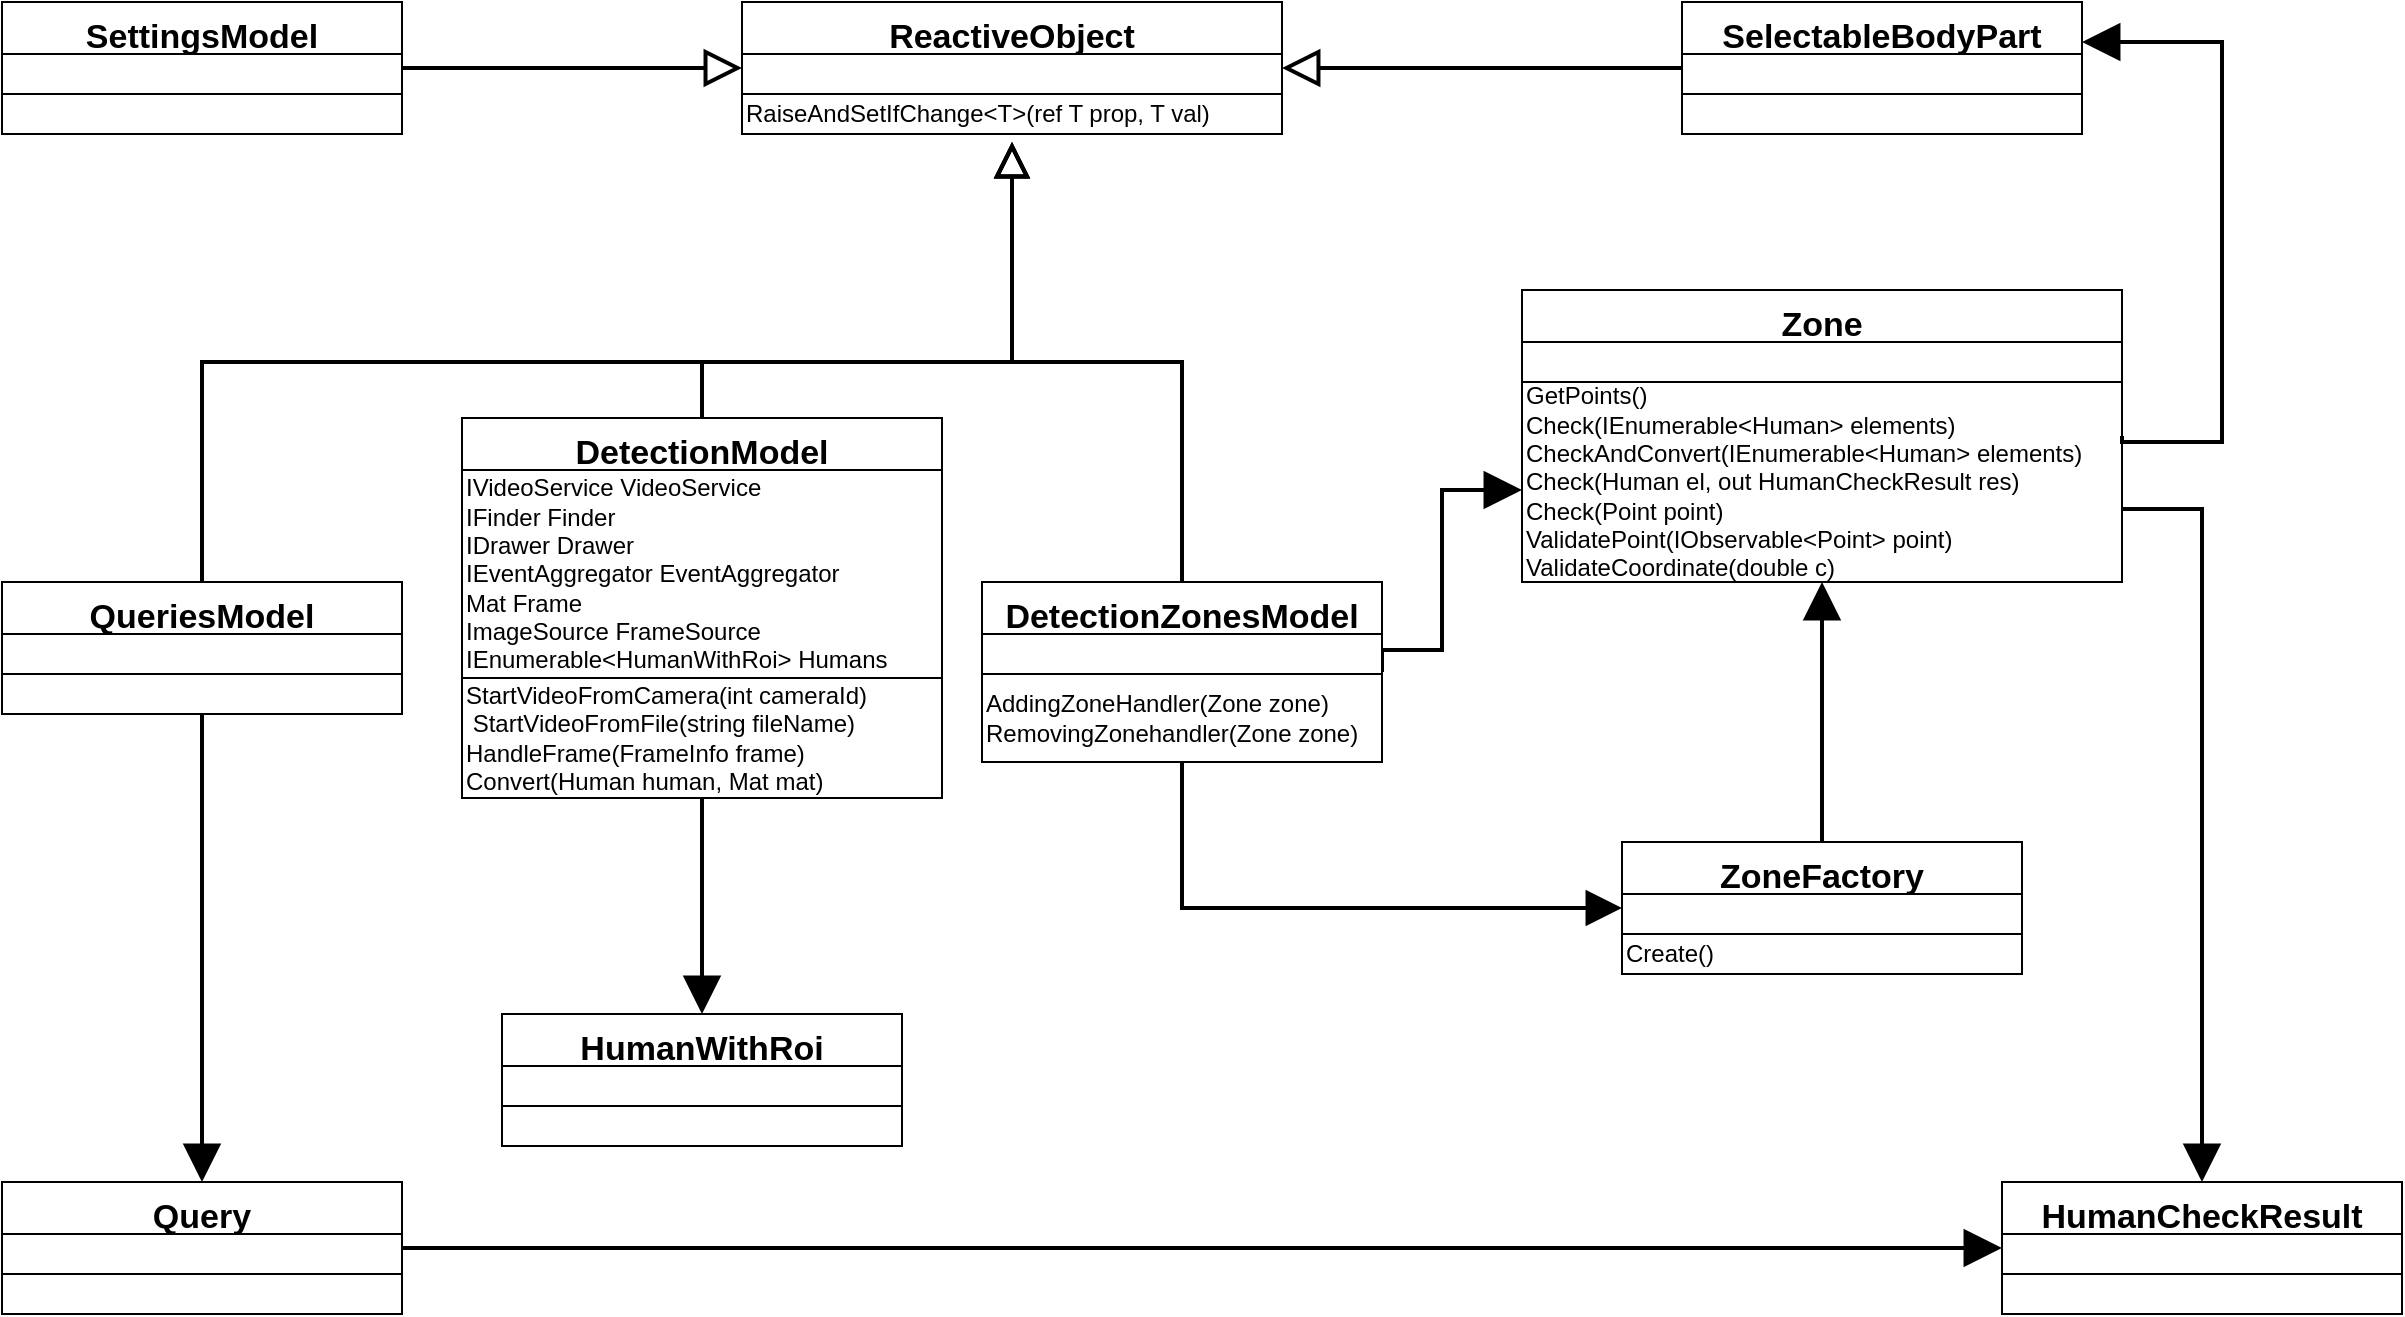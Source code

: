 <mxfile version="17.4.0" type="device" pages="11"><diagram id="lVbMk45v3q8_m3Y6EUMq" name="Models"><mxGraphModel dx="2500" dy="928" grid="1" gridSize="10" guides="1" tooltips="1" connect="1" arrows="1" fold="1" page="1" pageScale="1" pageWidth="827" pageHeight="1169" math="0" shadow="0"><root><mxCell id="0"/><mxCell id="1" parent="0"/><mxCell id="Pwsf_MeEl19vd4MY9JQ1-1" value="ReactiveObject" style="swimlane;fontStyle=1;align=center;verticalAlign=top;childLayout=stackLayout;horizontal=1;startSize=26;horizontalStack=0;resizeParent=1;resizeParentMax=0;resizeLast=0;collapsible=1;marginBottom=0;fontSize=17;" parent="1" vertex="1"><mxGeometry x="170" y="210" width="270" height="66" as="geometry"/></mxCell><mxCell id="_mVb1CtB4kuStUobp9vn-6" value="" style="rounded=0;whiteSpace=wrap;html=1;fontFamily=Helvetica;fontSize=12;fontColor=default;startSize=26;strokeColor=default;fillColor=default;align=left;" parent="Pwsf_MeEl19vd4MY9JQ1-1" vertex="1"><mxGeometry y="26" width="270" height="20" as="geometry"/></mxCell><mxCell id="_mVb1CtB4kuStUobp9vn-5" value="&lt;span&gt;RaiseAndSetIfChange&amp;lt;T&amp;gt;(ref T prop, T val)&lt;/span&gt;" style="rounded=0;whiteSpace=wrap;html=1;fontFamily=Helvetica;fontSize=12;fontColor=default;startSize=26;strokeColor=default;fillColor=default;align=left;" parent="Pwsf_MeEl19vd4MY9JQ1-1" vertex="1"><mxGeometry y="46" width="270" height="20" as="geometry"/></mxCell><mxCell id="05B9P-WUZT3QeuVyk3-e-6" value=" " style="edgeStyle=orthogonalEdgeStyle;rounded=0;orthogonalLoop=1;jettySize=auto;html=1;exitX=1;exitY=0.5;exitDx=0;exitDy=0;entryX=0;entryY=0;entryDx=0;entryDy=0;fontSize=17;endArrow=block;endFill=1;startSize=6;endSize=14;strokeWidth=2;" parent="1" source="Pwsf_MeEl19vd4MY9JQ1-3" edge="1"><mxGeometry relative="1" as="geometry"><Array as="points"><mxPoint x="490" y="534"/><mxPoint x="520" y="534"/><mxPoint x="520" y="454"/></Array><mxPoint x="560.0" y="454" as="targetPoint"/></mxGeometry></mxCell><mxCell id="05B9P-WUZT3QeuVyk3-e-19" value=" " style="edgeStyle=orthogonalEdgeStyle;rounded=0;orthogonalLoop=1;jettySize=auto;html=1;exitX=1;exitY=0.75;exitDx=0;exitDy=0;fontSize=17;endArrow=block;endFill=1;startSize=6;endSize=14;strokeWidth=2;entryX=0.5;entryY=0;entryDx=0;entryDy=0;" parent="1" source="05B9P-WUZT3QeuVyk3-e-4" target="05B9P-WUZT3QeuVyk3-e-20" edge="1"><mxGeometry relative="1" as="geometry"><mxPoint x="390" y="670" as="targetPoint"/></mxGeometry></mxCell><mxCell id="_mVb1CtB4kuStUobp9vn-13" style="edgeStyle=orthogonalEdgeStyle;rounded=0;orthogonalLoop=1;jettySize=auto;html=1;exitX=0.5;exitY=0;exitDx=0;exitDy=0;fontFamily=Helvetica;fontSize=12;fontColor=default;endArrow=block;endFill=0;startSize=26;endSize=13;strokeWidth=2;entryX=0.5;entryY=1;entryDx=0;entryDy=0;" parent="1" source="Pwsf_MeEl19vd4MY9JQ1-3" edge="1"><mxGeometry relative="1" as="geometry"><mxPoint x="305" y="280" as="targetPoint"/><Array as="points"><mxPoint x="390" y="390"/><mxPoint x="305" y="390"/></Array></mxGeometry></mxCell><mxCell id="C05MJTwEjvGeIXllOKNi-4" value="&lt;span style=&quot;font-size: 17px&quot;&gt; &lt;/span&gt;" style="edgeLabel;html=1;align=center;verticalAlign=middle;resizable=0;points=[];fontSize=18;fontFamily=Helvetica;fontColor=default;" parent="_mVb1CtB4kuStUobp9vn-13" vertex="1" connectable="0"><mxGeometry x="-0.555" y="-1" relative="1" as="geometry"><mxPoint as="offset"/></mxGeometry></mxCell><mxCell id="JlenGatg_lp8XOTNK2Dg-1" value=" " style="edgeStyle=orthogonalEdgeStyle;rounded=0;orthogonalLoop=1;jettySize=auto;html=1;exitX=0.5;exitY=1;exitDx=0;exitDy=0;entryX=0;entryY=0.5;entryDx=0;entryDy=0;fontFamily=Helvetica;fontSize=18;fontColor=default;endArrow=block;endFill=1;startSize=26;endSize=13;strokeWidth=2;" parent="1" source="Pwsf_MeEl19vd4MY9JQ1-3" target="Pwsf_MeEl19vd4MY9JQ1-7" edge="1"><mxGeometry relative="1" as="geometry"/></mxCell><mxCell id="Pwsf_MeEl19vd4MY9JQ1-3" value="DetectionZonesModel" style="swimlane;fontStyle=1;align=center;verticalAlign=top;childLayout=stackLayout;horizontal=1;startSize=26;horizontalStack=0;resizeParent=1;resizeParentMax=0;resizeLast=0;collapsible=1;marginBottom=0;fontSize=17;" parent="1" vertex="1"><mxGeometry x="290" y="500" width="200" height="90" as="geometry"/></mxCell><mxCell id="pJwzsmM4xSmY9hDfG09i-18" value="" style="rounded=0;whiteSpace=wrap;html=1;fontFamily=Helvetica;fontSize=12;fontColor=default;startSize=26;strokeColor=default;fillColor=default;align=left;" vertex="1" parent="Pwsf_MeEl19vd4MY9JQ1-3"><mxGeometry y="26" width="200" height="20" as="geometry"/></mxCell><mxCell id="_mVb1CtB4kuStUobp9vn-20" value="AddingZoneHandler(Zone zone)&lt;br&gt;RemovingZonehandler(Zone zone)" style="rounded=0;whiteSpace=wrap;html=1;fontFamily=Helvetica;fontSize=12;fontColor=default;startSize=26;strokeColor=default;fillColor=default;align=left;" parent="Pwsf_MeEl19vd4MY9JQ1-3" vertex="1"><mxGeometry y="46" width="200" height="44" as="geometry"/></mxCell><mxCell id="05B9P-WUZT3QeuVyk3-e-10" value=" " style="edgeStyle=orthogonalEdgeStyle;rounded=0;orthogonalLoop=1;jettySize=auto;html=1;exitX=0.5;exitY=0;exitDx=0;exitDy=0;entryX=0.5;entryY=1;entryDx=0;entryDy=0;fontSize=17;endArrow=block;endFill=1;startSize=6;endSize=14;strokeWidth=2;" parent="1" source="Pwsf_MeEl19vd4MY9JQ1-7" target="05B9P-WUZT3QeuVyk3-e-4" edge="1"><mxGeometry relative="1" as="geometry"/></mxCell><mxCell id="Pwsf_MeEl19vd4MY9JQ1-7" value="ZoneFactory" style="swimlane;fontStyle=1;align=center;verticalAlign=top;childLayout=stackLayout;horizontal=1;startSize=26;horizontalStack=0;resizeParent=1;resizeParentMax=0;resizeLast=0;collapsible=1;marginBottom=0;fontSize=17;" parent="1" vertex="1"><mxGeometry x="610" y="630" width="200" height="66" as="geometry"/></mxCell><mxCell id="_mVb1CtB4kuStUobp9vn-36" value="" style="rounded=0;whiteSpace=wrap;html=1;fontFamily=Helvetica;fontSize=12;fontColor=default;startSize=26;strokeColor=default;fillColor=default;align=left;" parent="Pwsf_MeEl19vd4MY9JQ1-7" vertex="1"><mxGeometry y="26" width="200" height="20" as="geometry"/></mxCell><mxCell id="_mVb1CtB4kuStUobp9vn-35" value="Create()" style="rounded=0;whiteSpace=wrap;html=1;fontFamily=Helvetica;fontSize=12;fontColor=default;startSize=26;strokeColor=default;fillColor=default;align=left;" parent="Pwsf_MeEl19vd4MY9JQ1-7" vertex="1"><mxGeometry y="46" width="200" height="20" as="geometry"/></mxCell><mxCell id="Pwsf_MeEl19vd4MY9JQ1-9" value=" " style="edgeStyle=orthogonalEdgeStyle;rounded=0;orthogonalLoop=1;jettySize=auto;html=1;exitX=1;exitY=0.5;exitDx=0;exitDy=0;entryX=0;entryY=0.5;entryDx=0;entryDy=0;fontSize=17;endArrow=block;endFill=0;startSize=6;endSize=14;strokeWidth=2;" parent="1" source="Pwsf_MeEl19vd4MY9JQ1-8" target="Pwsf_MeEl19vd4MY9JQ1-1" edge="1"><mxGeometry relative="1" as="geometry"/></mxCell><mxCell id="Pwsf_MeEl19vd4MY9JQ1-8" value="SettingsModel" style="swimlane;fontStyle=1;align=center;verticalAlign=top;childLayout=stackLayout;horizontal=1;startSize=26;horizontalStack=0;resizeParent=1;resizeParentMax=0;resizeLast=0;collapsible=1;marginBottom=0;fontSize=17;" parent="1" vertex="1"><mxGeometry x="-200" y="210" width="200" height="66" as="geometry"/></mxCell><mxCell id="_mVb1CtB4kuStUobp9vn-1" value="" style="rounded=0;whiteSpace=wrap;html=1;fontFamily=Helvetica;fontSize=12;fontColor=default;startSize=26;strokeColor=default;fillColor=default;align=left;" parent="Pwsf_MeEl19vd4MY9JQ1-8" vertex="1"><mxGeometry y="26" width="200" height="20" as="geometry"/></mxCell><mxCell id="_mVb1CtB4kuStUobp9vn-3" value="" style="rounded=0;whiteSpace=wrap;html=1;fontFamily=Helvetica;fontSize=12;fontColor=default;startSize=26;strokeColor=default;fillColor=default;align=left;" parent="Pwsf_MeEl19vd4MY9JQ1-8" vertex="1"><mxGeometry y="46" width="200" height="20" as="geometry"/></mxCell><mxCell id="05B9P-WUZT3QeuVyk3-e-18" value=" " style="edgeStyle=orthogonalEdgeStyle;rounded=0;orthogonalLoop=1;jettySize=auto;html=1;exitX=0.5;exitY=1;exitDx=0;exitDy=0;entryX=0.5;entryY=0;entryDx=0;entryDy=0;fontSize=17;endArrow=block;endFill=1;startSize=6;endSize=14;strokeWidth=2;" parent="1" source="05B9P-WUZT3QeuVyk3-e-1" target="05B9P-WUZT3QeuVyk3-e-17" edge="1"><mxGeometry relative="1" as="geometry"/></mxCell><mxCell id="_mVb1CtB4kuStUobp9vn-11" style="edgeStyle=orthogonalEdgeStyle;rounded=0;orthogonalLoop=1;jettySize=auto;html=1;exitX=0.5;exitY=0;exitDx=0;exitDy=0;entryX=0.5;entryY=1;entryDx=0;entryDy=0;fontFamily=Helvetica;fontSize=12;fontColor=default;startSize=26;endArrow=block;endFill=0;endSize=13;strokeWidth=2;" parent="1" source="05B9P-WUZT3QeuVyk3-e-1" edge="1"><mxGeometry relative="1" as="geometry"><mxPoint x="305" y="280" as="targetPoint"/><Array as="points"><mxPoint x="150" y="390"/><mxPoint x="305" y="390"/></Array></mxGeometry></mxCell><mxCell id="C05MJTwEjvGeIXllOKNi-3" value="&lt;span style=&quot;font-size: 17px&quot;&gt; &lt;/span&gt;" style="edgeLabel;html=1;align=center;verticalAlign=middle;resizable=0;points=[];fontSize=18;fontFamily=Helvetica;fontColor=default;" parent="_mVb1CtB4kuStUobp9vn-11" vertex="1" connectable="0"><mxGeometry x="-0.661" y="-4" relative="1" as="geometry"><mxPoint as="offset"/></mxGeometry></mxCell><mxCell id="05B9P-WUZT3QeuVyk3-e-1" value="DetectionModel" style="swimlane;fontStyle=1;align=center;verticalAlign=top;childLayout=stackLayout;horizontal=1;startSize=26;horizontalStack=0;resizeParent=1;resizeParentMax=0;resizeLast=0;collapsible=1;marginBottom=0;fontSize=17;" parent="1" vertex="1"><mxGeometry x="30" y="418" width="240" height="190" as="geometry"/></mxCell><mxCell id="pJwzsmM4xSmY9hDfG09i-2" value="IVideoService VideoService&lt;br&gt;IFinder Finder&lt;br&gt;IDrawer Drawer&lt;br&gt;IEventAggregator EventAggregator&lt;br&gt;Mat Frame&lt;br&gt;ImageSource FrameSource&lt;br&gt;IEnumerable&amp;lt;HumanWithRoi&amp;gt; Humans" style="rounded=0;whiteSpace=wrap;html=1;fontFamily=Helvetica;fontSize=12;fontColor=default;startSize=26;strokeColor=default;fillColor=default;align=left;" vertex="1" parent="05B9P-WUZT3QeuVyk3-e-1"><mxGeometry y="26" width="240" height="104" as="geometry"/></mxCell><mxCell id="_mVb1CtB4kuStUobp9vn-17" value="StartVideoFromCamera(int cameraId)&lt;br&gt;&amp;nbsp;StartVideoFromFile(string fileName)&lt;br&gt;HandleFrame(FrameInfo frame)&lt;br&gt;Convert(Human human, Mat mat)" style="rounded=0;whiteSpace=wrap;html=1;fontFamily=Helvetica;fontSize=12;fontColor=default;startSize=26;strokeColor=default;fillColor=default;align=left;" parent="05B9P-WUZT3QeuVyk3-e-1" vertex="1"><mxGeometry y="130" width="240" height="60" as="geometry"/></mxCell><mxCell id="05B9P-WUZT3QeuVyk3-e-4" value="Zone" style="swimlane;fontStyle=1;align=center;verticalAlign=top;childLayout=stackLayout;horizontal=1;startSize=26;horizontalStack=0;resizeParent=1;resizeParentMax=0;resizeLast=0;collapsible=1;marginBottom=0;fontSize=17;" parent="1" vertex="1"><mxGeometry x="560" y="354" width="300" height="146" as="geometry"/></mxCell><mxCell id="pJwzsmM4xSmY9hDfG09i-14" value="" style="rounded=0;whiteSpace=wrap;html=1;fontFamily=Helvetica;fontSize=12;fontColor=default;startSize=26;strokeColor=default;fillColor=default;align=left;" vertex="1" parent="05B9P-WUZT3QeuVyk3-e-4"><mxGeometry y="26" width="300" height="20" as="geometry"/></mxCell><mxCell id="_mVb1CtB4kuStUobp9vn-23" value="GetPoints()&lt;br&gt;Check(IEnumerable&amp;lt;Human&amp;gt; elements)&lt;br&gt;CheckAndConvert(IEnumerable&amp;lt;Human&amp;gt; elements)&lt;br&gt;Check(Human el, out HumanCheckResult res)&lt;br&gt;Check(Point point)&lt;br&gt;ValidatePoint(IObservable&amp;lt;Point&amp;gt; point)&lt;br&gt;ValidateCoordinate(double c)" style="rounded=0;whiteSpace=wrap;html=1;fontFamily=Helvetica;fontSize=12;fontColor=default;startSize=26;strokeColor=default;fillColor=default;align=left;" parent="05B9P-WUZT3QeuVyk3-e-4" vertex="1"><mxGeometry y="46" width="300" height="100" as="geometry"/></mxCell><mxCell id="BBI9Ho5Rjt9mncwX-5yS-2" style="edgeStyle=orthogonalEdgeStyle;rounded=0;orthogonalLoop=1;jettySize=auto;html=1;exitX=0.5;exitY=1;exitDx=0;exitDy=0;entryX=0.5;entryY=0;entryDx=0;entryDy=0;fontSize=17;endArrow=block;endFill=1;startSize=6;endSize=14;strokeWidth=2;" parent="1" source="05B9P-WUZT3QeuVyk3-e-11" target="BBI9Ho5Rjt9mncwX-5yS-1" edge="1"><mxGeometry relative="1" as="geometry"/></mxCell><mxCell id="BBI9Ho5Rjt9mncwX-5yS-3" value=" " style="edgeLabel;html=1;align=center;verticalAlign=middle;resizable=0;points=[];fontSize=17;" parent="BBI9Ho5Rjt9mncwX-5yS-2" vertex="1" connectable="0"><mxGeometry x="-0.268" relative="1" as="geometry"><mxPoint as="offset"/></mxGeometry></mxCell><mxCell id="_mVb1CtB4kuStUobp9vn-12" style="edgeStyle=orthogonalEdgeStyle;rounded=0;orthogonalLoop=1;jettySize=auto;html=1;exitX=0.5;exitY=0;exitDx=0;exitDy=0;entryX=0.5;entryY=1;entryDx=0;entryDy=0;fontFamily=Helvetica;fontSize=12;fontColor=default;endArrow=block;endFill=0;startSize=26;endSize=13;strokeWidth=2;" parent="1" source="05B9P-WUZT3QeuVyk3-e-11" edge="1"><mxGeometry relative="1" as="geometry"><mxPoint x="305" y="280" as="targetPoint"/><Array as="points"><mxPoint x="-100" y="390"/><mxPoint x="305" y="390"/></Array></mxGeometry></mxCell><mxCell id="C05MJTwEjvGeIXllOKNi-2" value="&lt;span style=&quot;font-size: 17px&quot;&gt; &lt;/span&gt;" style="edgeLabel;html=1;align=center;verticalAlign=middle;resizable=0;points=[];fontSize=18;fontFamily=Helvetica;fontColor=default;" parent="_mVb1CtB4kuStUobp9vn-12" vertex="1" connectable="0"><mxGeometry x="-0.232" y="-1" relative="1" as="geometry"><mxPoint as="offset"/></mxGeometry></mxCell><mxCell id="05B9P-WUZT3QeuVyk3-e-11" value="QueriesModel" style="swimlane;fontStyle=1;align=center;verticalAlign=top;childLayout=stackLayout;horizontal=1;startSize=26;horizontalStack=0;resizeParent=1;resizeParentMax=0;resizeLast=0;collapsible=1;marginBottom=0;fontSize=17;" parent="1" vertex="1"><mxGeometry x="-200" y="500" width="200" height="66" as="geometry"/></mxCell><mxCell id="_mVb1CtB4kuStUobp9vn-14" value="" style="rounded=0;whiteSpace=wrap;html=1;fontFamily=Helvetica;fontSize=12;fontColor=default;startSize=26;strokeColor=default;fillColor=default;align=left;" parent="05B9P-WUZT3QeuVyk3-e-11" vertex="1"><mxGeometry y="26" width="200" height="20" as="geometry"/></mxCell><mxCell id="_mVb1CtB4kuStUobp9vn-15" value="" style="rounded=0;whiteSpace=wrap;html=1;fontFamily=Helvetica;fontSize=12;fontColor=default;startSize=26;strokeColor=default;fillColor=default;align=left;" parent="05B9P-WUZT3QeuVyk3-e-11" vertex="1"><mxGeometry y="46" width="200" height="20" as="geometry"/></mxCell><mxCell id="05B9P-WUZT3QeuVyk3-e-17" value="HumanWithRoi" style="swimlane;fontStyle=1;align=center;verticalAlign=top;childLayout=stackLayout;horizontal=1;startSize=26;horizontalStack=0;resizeParent=1;resizeParentMax=0;resizeLast=0;collapsible=1;marginBottom=0;fontSize=17;" parent="1" vertex="1"><mxGeometry x="50" y="716" width="200" height="66" as="geometry"/></mxCell><mxCell id="_mVb1CtB4kuStUobp9vn-29" value="" style="rounded=0;whiteSpace=wrap;html=1;fontFamily=Helvetica;fontSize=12;fontColor=default;startSize=26;strokeColor=default;fillColor=default;align=left;" parent="05B9P-WUZT3QeuVyk3-e-17" vertex="1"><mxGeometry y="26" width="200" height="20" as="geometry"/></mxCell><mxCell id="_mVb1CtB4kuStUobp9vn-30" value="" style="rounded=0;whiteSpace=wrap;html=1;fontFamily=Helvetica;fontSize=12;fontColor=default;startSize=26;strokeColor=default;fillColor=default;align=left;" parent="05B9P-WUZT3QeuVyk3-e-17" vertex="1"><mxGeometry y="46" width="200" height="20" as="geometry"/></mxCell><mxCell id="05B9P-WUZT3QeuVyk3-e-20" value="HumanCheckResult" style="swimlane;fontStyle=1;align=center;verticalAlign=top;childLayout=stackLayout;horizontal=1;startSize=26;horizontalStack=0;resizeParent=1;resizeParentMax=0;resizeLast=0;collapsible=1;marginBottom=0;fontSize=17;" parent="1" vertex="1"><mxGeometry x="800" y="800" width="200" height="66" as="geometry"/></mxCell><mxCell id="_mVb1CtB4kuStUobp9vn-38" value="" style="rounded=0;whiteSpace=wrap;html=1;fontFamily=Helvetica;fontSize=12;fontColor=default;startSize=26;strokeColor=default;fillColor=default;align=left;" parent="05B9P-WUZT3QeuVyk3-e-20" vertex="1"><mxGeometry y="26" width="200" height="20" as="geometry"/></mxCell><mxCell id="_mVb1CtB4kuStUobp9vn-39" value="" style="rounded=0;whiteSpace=wrap;html=1;fontFamily=Helvetica;fontSize=12;fontColor=default;startSize=26;strokeColor=default;fillColor=default;align=left;" parent="05B9P-WUZT3QeuVyk3-e-20" vertex="1"><mxGeometry y="46" width="200" height="20" as="geometry"/></mxCell><mxCell id="RXeYNyWutmVe1sx_dvgy-2" style="edgeStyle=orthogonalEdgeStyle;rounded=0;orthogonalLoop=1;jettySize=auto;html=1;exitX=0;exitY=0.5;exitDx=0;exitDy=0;entryX=1;entryY=0.5;entryDx=0;entryDy=0;fontSize=17;endArrow=block;endFill=0;startSize=6;endSize=14;strokeWidth=2;" parent="1" source="RXeYNyWutmVe1sx_dvgy-1" target="Pwsf_MeEl19vd4MY9JQ1-1" edge="1"><mxGeometry relative="1" as="geometry"/></mxCell><mxCell id="RXeYNyWutmVe1sx_dvgy-3" value=" " style="edgeLabel;html=1;align=center;verticalAlign=middle;resizable=0;points=[];fontSize=17;" parent="RXeYNyWutmVe1sx_dvgy-2" vertex="1" connectable="0"><mxGeometry x="-0.217" y="2" relative="1" as="geometry"><mxPoint as="offset"/></mxGeometry></mxCell><mxCell id="RXeYNyWutmVe1sx_dvgy-1" value="SelectableBodyPart" style="swimlane;fontStyle=1;align=center;verticalAlign=top;childLayout=stackLayout;horizontal=1;startSize=26;horizontalStack=0;resizeParent=1;resizeParentMax=0;resizeLast=0;collapsible=1;marginBottom=0;fontSize=17;" parent="1" vertex="1"><mxGeometry x="640" y="210" width="200" height="66" as="geometry"/></mxCell><mxCell id="_mVb1CtB4kuStUobp9vn-26" value="" style="rounded=0;whiteSpace=wrap;html=1;fontFamily=Helvetica;fontSize=12;fontColor=default;startSize=26;strokeColor=default;fillColor=default;align=left;" parent="RXeYNyWutmVe1sx_dvgy-1" vertex="1"><mxGeometry y="26" width="200" height="20" as="geometry"/></mxCell><mxCell id="_mVb1CtB4kuStUobp9vn-27" value="" style="rounded=0;whiteSpace=wrap;html=1;fontFamily=Helvetica;fontSize=12;fontColor=default;startSize=26;strokeColor=default;fillColor=default;align=left;" parent="RXeYNyWutmVe1sx_dvgy-1" vertex="1"><mxGeometry y="46" width="200" height="20" as="geometry"/></mxCell><mxCell id="RXeYNyWutmVe1sx_dvgy-4" value=" " style="edgeStyle=orthogonalEdgeStyle;rounded=0;orthogonalLoop=1;jettySize=auto;html=1;exitX=1;exitY=0.5;exitDx=0;exitDy=0;fontSize=17;endArrow=block;endFill=1;startSize=6;endSize=14;strokeWidth=2;" parent="1" source="05B9P-WUZT3QeuVyk3-e-4" edge="1"><mxGeometry relative="1" as="geometry"><mxPoint x="750" y="610" as="sourcePoint"/><mxPoint x="840" y="230" as="targetPoint"/><Array as="points"><mxPoint x="860" y="430"/><mxPoint x="910" y="430"/><mxPoint x="910" y="230"/></Array></mxGeometry></mxCell><mxCell id="BBI9Ho5Rjt9mncwX-5yS-4" value=" " style="edgeStyle=orthogonalEdgeStyle;rounded=0;orthogonalLoop=1;jettySize=auto;html=1;exitX=1;exitY=0.5;exitDx=0;exitDy=0;entryX=0;entryY=0.5;entryDx=0;entryDy=0;fontSize=17;endArrow=block;endFill=1;startSize=6;endSize=14;strokeWidth=2;" parent="1" source="BBI9Ho5Rjt9mncwX-5yS-1" target="05B9P-WUZT3QeuVyk3-e-20" edge="1"><mxGeometry relative="1" as="geometry"/></mxCell><mxCell id="BBI9Ho5Rjt9mncwX-5yS-1" value="Query" style="swimlane;fontStyle=1;align=center;verticalAlign=top;childLayout=stackLayout;horizontal=1;startSize=26;horizontalStack=0;resizeParent=1;resizeParentMax=0;resizeLast=0;collapsible=1;marginBottom=0;fontSize=17;" parent="1" vertex="1"><mxGeometry x="-200" y="800" width="200" height="66" as="geometry"/></mxCell><mxCell id="_mVb1CtB4kuStUobp9vn-33" value="" style="rounded=0;whiteSpace=wrap;html=1;fontFamily=Helvetica;fontSize=12;fontColor=default;startSize=26;strokeColor=default;fillColor=default;align=left;" parent="BBI9Ho5Rjt9mncwX-5yS-1" vertex="1"><mxGeometry y="26" width="200" height="20" as="geometry"/></mxCell><mxCell id="_mVb1CtB4kuStUobp9vn-34" value="" style="rounded=0;whiteSpace=wrap;html=1;fontFamily=Helvetica;fontSize=12;fontColor=default;startSize=26;strokeColor=default;fillColor=default;align=left;" parent="BBI9Ho5Rjt9mncwX-5yS-1" vertex="1"><mxGeometry y="46" width="200" height="20" as="geometry"/></mxCell></root></mxGraphModel></diagram><diagram id="eccBWpAx4H5GI1JZVXms" name="ViewModels"><mxGraphModel dx="2249" dy="1958" grid="1" gridSize="10" guides="1" tooltips="1" connect="1" arrows="1" fold="1" page="1" pageScale="1" pageWidth="827" pageHeight="1169" math="0" shadow="0"><root><mxCell id="0"/><mxCell id="1" parent="0"/><mxCell id="CQ52oy3UiIIA9jU9SBJD-2" style="edgeStyle=orthogonalEdgeStyle;rounded=0;orthogonalLoop=1;jettySize=auto;html=1;exitX=0.5;exitY=0;exitDx=0;exitDy=0;entryX=0.5;entryY=1;entryDx=0;entryDy=0;fontSize=17;endArrow=block;endFill=0;startSize=6;endSize=14;strokeWidth=2;" parent="1" source="mF8u1LyoYfnVITgFCpwh-1" target="CQ52oy3UiIIA9jU9SBJD-1" edge="1"><mxGeometry relative="1" as="geometry"/></mxCell><mxCell id="Gm1gbn7dVcfFZR_8BNUo-7" value=" " style="edgeLabel;html=1;align=center;verticalAlign=middle;resizable=0;points=[];fontSize=17;" parent="CQ52oy3UiIIA9jU9SBJD-2" vertex="1" connectable="0"><mxGeometry x="-0.51" y="1" relative="1" as="geometry"><mxPoint as="offset"/></mxGeometry></mxCell><mxCell id="mF8u1LyoYfnVITgFCpwh-1" value="ShellViewModel" style="swimlane;fontStyle=1;align=center;verticalAlign=top;childLayout=stackLayout;horizontal=1;startSize=26;horizontalStack=0;resizeParent=1;resizeParentMax=0;resizeLast=0;collapsible=1;marginBottom=0;fontSize=17;" parent="1" vertex="1"><mxGeometry x="70" y="280" width="200" height="66" as="geometry"/></mxCell><mxCell id="F-iW6HoVnYA_1RoCXZac-22" value="" style="rounded=0;whiteSpace=wrap;html=1;fontFamily=Helvetica;fontSize=12;fontColor=default;startSize=26;strokeColor=default;fillColor=default;align=left;" parent="mF8u1LyoYfnVITgFCpwh-1" vertex="1"><mxGeometry y="26" width="200" height="20" as="geometry"/></mxCell><mxCell id="F-iW6HoVnYA_1RoCXZac-23" value="" style="rounded=0;whiteSpace=wrap;html=1;fontFamily=Helvetica;fontSize=12;fontColor=default;startSize=26;strokeColor=default;fillColor=default;align=left;" parent="mF8u1LyoYfnVITgFCpwh-1" vertex="1"><mxGeometry y="46" width="200" height="20" as="geometry"/></mxCell><mxCell id="cVGPGwTRxzzX_lsUKX8O-1" value=" " style="edgeStyle=orthogonalEdgeStyle;rounded=0;orthogonalLoop=1;jettySize=auto;html=1;exitX=1;exitY=0.5;exitDx=0;exitDy=0;entryX=0;entryY=0.5;entryDx=0;entryDy=0;fontSize=17;endArrow=block;endFill=0;startSize=6;endSize=14;strokeWidth=2;" parent="1" source="mF8u1LyoYfnVITgFCpwh-2" target="CQ52oy3UiIIA9jU9SBJD-1" edge="1"><mxGeometry relative="1" as="geometry"/></mxCell><mxCell id="mF8u1LyoYfnVITgFCpwh-2" value="ZoneCosumer" style="swimlane;fontStyle=1;align=center;verticalAlign=top;childLayout=stackLayout;horizontal=1;startSize=26;horizontalStack=0;resizeParent=1;resizeParentMax=0;resizeLast=0;collapsible=1;marginBottom=0;fontSize=17;" parent="1" vertex="1"><mxGeometry x="-130" y="120" width="200" height="66" as="geometry"/></mxCell><mxCell id="F-iW6HoVnYA_1RoCXZac-7" value="" style="rounded=0;whiteSpace=wrap;html=1;fontFamily=Helvetica;fontSize=12;fontColor=default;startSize=26;strokeColor=default;fillColor=default;align=left;" parent="mF8u1LyoYfnVITgFCpwh-2" vertex="1"><mxGeometry y="26" width="200" height="20" as="geometry"/></mxCell><mxCell id="F-iW6HoVnYA_1RoCXZac-8" value="" style="rounded=0;whiteSpace=wrap;html=1;fontFamily=Helvetica;fontSize=12;fontColor=default;startSize=26;strokeColor=default;fillColor=default;align=left;" parent="mF8u1LyoYfnVITgFCpwh-2" vertex="1"><mxGeometry y="46" width="200" height="20" as="geometry"/></mxCell><mxCell id="CQ52oy3UiIIA9jU9SBJD-1" value="ReactiveObject" style="swimlane;fontStyle=1;align=center;verticalAlign=top;childLayout=stackLayout;horizontal=1;startSize=26;horizontalStack=0;resizeParent=1;resizeParentMax=0;resizeLast=0;collapsible=1;marginBottom=0;fontSize=17;" parent="1" vertex="1"><mxGeometry x="200" y="120" width="260" height="66" as="geometry"/></mxCell><mxCell id="F-iW6HoVnYA_1RoCXZac-15" value="" style="rounded=0;whiteSpace=wrap;html=1;fontFamily=Helvetica;fontSize=12;fontColor=default;startSize=26;strokeColor=default;fillColor=default;align=left;" parent="CQ52oy3UiIIA9jU9SBJD-1" vertex="1"><mxGeometry y="26" width="260" height="20" as="geometry"/></mxCell><mxCell id="F-iW6HoVnYA_1RoCXZac-13" value="&lt;span&gt;RaiseAndSetIfChange&amp;lt;T&amp;gt;(ref T prop, T val)&lt;/span&gt;" style="rounded=0;whiteSpace=wrap;html=1;fontFamily=Helvetica;fontSize=12;fontColor=default;startSize=26;strokeColor=default;fillColor=default;align=left;" parent="CQ52oy3UiIIA9jU9SBJD-1" vertex="1"><mxGeometry y="46" width="260" height="20" as="geometry"/></mxCell><mxCell id="cVGPGwTRxzzX_lsUKX8O-6" style="edgeStyle=orthogonalEdgeStyle;rounded=0;orthogonalLoop=1;jettySize=auto;html=1;exitX=0.5;exitY=1;exitDx=0;exitDy=0;entryX=0.5;entryY=0;entryDx=0;entryDy=0;fontSize=17;endArrow=block;endFill=0;startSize=6;endSize=14;strokeWidth=2;" parent="1" source="cVGPGwTRxzzX_lsUKX8O-2" target="CQ52oy3UiIIA9jU9SBJD-1" edge="1"><mxGeometry relative="1" as="geometry"/></mxCell><mxCell id="Gm1gbn7dVcfFZR_8BNUo-5" value=" " style="edgeLabel;html=1;align=center;verticalAlign=middle;resizable=0;points=[];fontSize=17;" parent="cVGPGwTRxzzX_lsUKX8O-6" vertex="1" connectable="0"><mxGeometry x="-0.516" y="3" relative="1" as="geometry"><mxPoint as="offset"/></mxGeometry></mxCell><mxCell id="cVGPGwTRxzzX_lsUKX8O-2" value="DetectionZonesViewModel" style="swimlane;fontStyle=1;align=center;verticalAlign=top;childLayout=stackLayout;horizontal=1;startSize=26;horizontalStack=0;resizeParent=1;resizeParentMax=0;resizeLast=0;collapsible=1;marginBottom=0;fontSize=17;" parent="1" vertex="1"><mxGeometry x="30" y="-40" width="260" height="66" as="geometry"/></mxCell><mxCell id="F-iW6HoVnYA_1RoCXZac-18" value="" style="rounded=0;whiteSpace=wrap;html=1;fontFamily=Helvetica;fontSize=12;fontColor=default;startSize=26;strokeColor=default;fillColor=default;align=left;" parent="cVGPGwTRxzzX_lsUKX8O-2" vertex="1"><mxGeometry y="26" width="260" height="20" as="geometry"/></mxCell><mxCell id="F-iW6HoVnYA_1RoCXZac-16" value="" style="rounded=0;whiteSpace=wrap;html=1;fontFamily=Helvetica;fontSize=12;fontColor=default;startSize=26;strokeColor=default;fillColor=default;align=left;" parent="cVGPGwTRxzzX_lsUKX8O-2" vertex="1"><mxGeometry y="46" width="260" height="20" as="geometry"/></mxCell><mxCell id="Gm1gbn7dVcfFZR_8BNUo-3" value=" " style="edgeStyle=orthogonalEdgeStyle;rounded=0;orthogonalLoop=1;jettySize=auto;html=1;exitX=0;exitY=0.5;exitDx=0;exitDy=0;entryX=1;entryY=0.5;entryDx=0;entryDy=0;fontSize=17;endArrow=block;endFill=0;startSize=6;endSize=14;strokeWidth=2;" parent="1" source="cVGPGwTRxzzX_lsUKX8O-4" target="CQ52oy3UiIIA9jU9SBJD-1" edge="1"><mxGeometry relative="1" as="geometry"/></mxCell><mxCell id="cVGPGwTRxzzX_lsUKX8O-4" value="OpenCameraDialogViewModel" style="swimlane;fontStyle=1;align=center;verticalAlign=top;childLayout=stackLayout;horizontal=1;startSize=26;horizontalStack=0;resizeParent=1;resizeParentMax=0;resizeLast=0;collapsible=1;marginBottom=0;fontSize=17;" parent="1" vertex="1"><mxGeometry x="600" y="120" width="280" height="66" as="geometry"/></mxCell><mxCell id="F-iW6HoVnYA_1RoCXZac-28" value="" style="rounded=0;whiteSpace=wrap;html=1;fontFamily=Helvetica;fontSize=12;fontColor=default;startSize=26;strokeColor=default;fillColor=default;align=left;" parent="cVGPGwTRxzzX_lsUKX8O-4" vertex="1"><mxGeometry y="26" width="280" height="20" as="geometry"/></mxCell><mxCell id="F-iW6HoVnYA_1RoCXZac-29" value="" style="rounded=0;whiteSpace=wrap;html=1;fontFamily=Helvetica;fontSize=12;fontColor=default;startSize=26;strokeColor=default;fillColor=default;align=left;" parent="cVGPGwTRxzzX_lsUKX8O-4" vertex="1"><mxGeometry y="46" width="280" height="20" as="geometry"/></mxCell><mxCell id="cVGPGwTRxzzX_lsUKX8O-9" style="edgeStyle=orthogonalEdgeStyle;rounded=0;orthogonalLoop=1;jettySize=auto;html=1;exitX=0.5;exitY=0;exitDx=0;exitDy=0;fontSize=17;endArrow=block;endFill=0;startSize=6;endSize=14;strokeWidth=2;entryX=0;entryY=0.5;entryDx=0;entryDy=0;" parent="1" source="cVGPGwTRxzzX_lsUKX8O-5" target="mF8u1LyoYfnVITgFCpwh-2" edge="1"><mxGeometry relative="1" as="geometry"><mxPoint x="-200" y="200" as="targetPoint"/><Array as="points"><mxPoint x="-250" y="153"/></Array></mxGeometry></mxCell><mxCell id="Gm1gbn7dVcfFZR_8BNUo-9" value=" " style="edgeLabel;html=1;align=center;verticalAlign=middle;resizable=0;points=[];fontSize=17;" parent="cVGPGwTRxzzX_lsUKX8O-9" vertex="1" connectable="0"><mxGeometry x="-0.684" relative="1" as="geometry"><mxPoint as="offset"/></mxGeometry></mxCell><mxCell id="cVGPGwTRxzzX_lsUKX8O-5" value="DetectionViewModel" style="swimlane;fontStyle=1;align=center;verticalAlign=top;childLayout=stackLayout;horizontal=1;startSize=26;horizontalStack=0;resizeParent=1;resizeParentMax=0;resizeLast=0;collapsible=1;marginBottom=0;fontSize=17;" parent="1" vertex="1"><mxGeometry x="-350" y="240" width="200" height="66" as="geometry"/></mxCell><mxCell id="F-iW6HoVnYA_1RoCXZac-6" value="" style="rounded=0;whiteSpace=wrap;html=1;fontFamily=Helvetica;fontSize=12;fontColor=default;startSize=26;strokeColor=default;fillColor=default;align=left;" parent="cVGPGwTRxzzX_lsUKX8O-5" vertex="1"><mxGeometry y="26" width="200" height="20" as="geometry"/></mxCell><mxCell id="F-iW6HoVnYA_1RoCXZac-5" value="" style="rounded=0;whiteSpace=wrap;html=1;fontFamily=Helvetica;fontSize=12;fontColor=default;startSize=26;strokeColor=default;fillColor=default;align=left;" parent="cVGPGwTRxzzX_lsUKX8O-5" vertex="1"><mxGeometry y="46" width="200" height="20" as="geometry"/></mxCell><mxCell id="cVGPGwTRxzzX_lsUKX8O-8" style="edgeStyle=orthogonalEdgeStyle;rounded=0;orthogonalLoop=1;jettySize=auto;html=1;exitX=0.5;exitY=1;exitDx=0;exitDy=0;entryX=0;entryY=0.5;entryDx=0;entryDy=0;fontSize=17;endArrow=block;endFill=0;startSize=6;endSize=14;strokeWidth=2;" parent="1" source="cVGPGwTRxzzX_lsUKX8O-7" target="mF8u1LyoYfnVITgFCpwh-2" edge="1"><mxGeometry relative="1" as="geometry"/></mxCell><mxCell id="Gm1gbn7dVcfFZR_8BNUo-10" value=" " style="edgeLabel;html=1;align=center;verticalAlign=middle;resizable=0;points=[];fontSize=17;" parent="cVGPGwTRxzzX_lsUKX8O-8" vertex="1" connectable="0"><mxGeometry x="-0.838" y="-1" relative="1" as="geometry"><mxPoint x="1" y="6" as="offset"/></mxGeometry></mxCell><mxCell id="cVGPGwTRxzzX_lsUKX8O-7" value="ZonesViewModel" style="swimlane;fontStyle=1;align=center;verticalAlign=top;childLayout=stackLayout;horizontal=1;startSize=26;horizontalStack=0;resizeParent=1;resizeParentMax=0;resizeLast=0;collapsible=1;marginBottom=0;fontSize=17;" parent="1" vertex="1"><mxGeometry x="-360" y="20" width="220" height="66" as="geometry"/></mxCell><mxCell id="F-iW6HoVnYA_1RoCXZac-3" value="" style="rounded=0;whiteSpace=wrap;html=1;fontFamily=Helvetica;fontSize=12;fontColor=default;startSize=26;strokeColor=default;fillColor=default;align=left;" parent="cVGPGwTRxzzX_lsUKX8O-7" vertex="1"><mxGeometry y="26" width="220" height="20" as="geometry"/></mxCell><mxCell id="F-iW6HoVnYA_1RoCXZac-1" value="" style="rounded=0;whiteSpace=wrap;html=1;fontFamily=Helvetica;fontSize=12;fontColor=default;startSize=26;strokeColor=default;fillColor=default;align=left;" parent="cVGPGwTRxzzX_lsUKX8O-7" vertex="1"><mxGeometry y="46" width="220" height="20" as="geometry"/></mxCell><mxCell id="cVGPGwTRxzzX_lsUKX8O-12" style="edgeStyle=orthogonalEdgeStyle;rounded=0;orthogonalLoop=1;jettySize=auto;html=1;exitX=0.5;exitY=1;exitDx=0;exitDy=0;entryX=0.5;entryY=0;entryDx=0;entryDy=0;fontSize=17;endArrow=block;endFill=0;startSize=6;endSize=14;strokeWidth=2;" parent="1" source="cVGPGwTRxzzX_lsUKX8O-11" target="CQ52oy3UiIIA9jU9SBJD-1" edge="1"><mxGeometry relative="1" as="geometry"/></mxCell><mxCell id="Gm1gbn7dVcfFZR_8BNUo-4" value=" " style="edgeLabel;html=1;align=center;verticalAlign=middle;resizable=0;points=[];fontSize=17;" parent="cVGPGwTRxzzX_lsUKX8O-12" vertex="1" connectable="0"><mxGeometry x="-0.39" relative="1" as="geometry"><mxPoint as="offset"/></mxGeometry></mxCell><mxCell id="cVGPGwTRxzzX_lsUKX8O-11" value="HumansViewModel" style="swimlane;fontStyle=1;align=center;verticalAlign=top;childLayout=stackLayout;horizontal=1;startSize=26;horizontalStack=0;resizeParent=1;resizeParentMax=0;resizeLast=0;collapsible=1;marginBottom=0;fontSize=17;" parent="1" vertex="1"><mxGeometry x="360" y="-40" width="220" height="66" as="geometry"/></mxCell><mxCell id="F-iW6HoVnYA_1RoCXZac-21" value="" style="rounded=0;whiteSpace=wrap;html=1;fontFamily=Helvetica;fontSize=12;fontColor=default;startSize=26;strokeColor=default;fillColor=default;align=left;" parent="cVGPGwTRxzzX_lsUKX8O-11" vertex="1"><mxGeometry y="26" width="220" height="20" as="geometry"/></mxCell><mxCell id="F-iW6HoVnYA_1RoCXZac-19" value="" style="rounded=0;whiteSpace=wrap;html=1;fontFamily=Helvetica;fontSize=12;fontColor=default;startSize=26;strokeColor=default;fillColor=default;align=left;" parent="cVGPGwTRxzzX_lsUKX8O-11" vertex="1"><mxGeometry y="46" width="220" height="20" as="geometry"/></mxCell><mxCell id="cVGPGwTRxzzX_lsUKX8O-14" style="edgeStyle=orthogonalEdgeStyle;rounded=0;orthogonalLoop=1;jettySize=auto;html=1;exitX=0.5;exitY=0;exitDx=0;exitDy=0;entryX=0.5;entryY=1;entryDx=0;entryDy=0;fontSize=17;endArrow=block;endFill=0;startSize=6;endSize=14;strokeWidth=2;" parent="1" source="cVGPGwTRxzzX_lsUKX8O-13" target="CQ52oy3UiIIA9jU9SBJD-1" edge="1"><mxGeometry relative="1" as="geometry"/></mxCell><mxCell id="Gm1gbn7dVcfFZR_8BNUo-6" value=" " style="edgeLabel;html=1;align=center;verticalAlign=middle;resizable=0;points=[];fontSize=17;" parent="cVGPGwTRxzzX_lsUKX8O-14" vertex="1" connectable="0"><mxGeometry x="-0.391" y="1" relative="1" as="geometry"><mxPoint as="offset"/></mxGeometry></mxCell><mxCell id="cVGPGwTRxzzX_lsUKX8O-13" value="SettingsViewModel" style="swimlane;fontStyle=1;align=center;verticalAlign=top;childLayout=stackLayout;horizontal=1;startSize=26;horizontalStack=0;resizeParent=1;resizeParentMax=0;resizeLast=0;collapsible=1;marginBottom=0;fontSize=17;" parent="1" vertex="1"><mxGeometry x="360" y="280" width="200" height="66" as="geometry"/></mxCell><mxCell id="F-iW6HoVnYA_1RoCXZac-25" value="" style="rounded=0;whiteSpace=wrap;html=1;fontFamily=Helvetica;fontSize=12;fontColor=default;startSize=26;strokeColor=default;fillColor=default;align=left;" parent="cVGPGwTRxzzX_lsUKX8O-13" vertex="1"><mxGeometry y="26" width="200" height="20" as="geometry"/></mxCell><mxCell id="F-iW6HoVnYA_1RoCXZac-26" value="" style="rounded=0;whiteSpace=wrap;html=1;fontFamily=Helvetica;fontSize=12;fontColor=default;startSize=26;strokeColor=default;fillColor=default;align=left;" parent="cVGPGwTRxzzX_lsUKX8O-13" vertex="1"><mxGeometry y="46" width="200" height="20" as="geometry"/></mxCell></root></mxGraphModel></diagram><diagram id="ZwteJK--eHnxEDnkf1O6" name="Views"><mxGraphModel dx="2249" dy="789" grid="1" gridSize="10" guides="1" tooltips="1" connect="1" arrows="1" fold="1" page="1" pageScale="1" pageWidth="827" pageHeight="1169" math="0" shadow="0"><root><mxCell id="0"/><mxCell id="1" parent="0"/><mxCell id="0LN0Os0TlgbcNT7TuWBF-3" style="edgeStyle=orthogonalEdgeStyle;rounded=0;orthogonalLoop=1;jettySize=auto;html=1;exitX=0.5;exitY=0;exitDx=0;exitDy=0;entryX=0.5;entryY=1;entryDx=0;entryDy=0;fontSize=17;endArrow=block;endFill=1;startSize=6;endSize=14;strokeWidth=2;" parent="1" source="0LN0Os0TlgbcNT7TuWBF-1" target="0LN0Os0TlgbcNT7TuWBF-2" edge="1"><mxGeometry relative="1" as="geometry"/></mxCell><mxCell id="c0GDDBGlBjeldphuzk5E-3" value=" " style="edgeLabel;html=1;align=center;verticalAlign=middle;resizable=0;points=[];fontSize=17;" parent="0LN0Os0TlgbcNT7TuWBF-3" vertex="1" connectable="0"><mxGeometry x="-0.268" y="-2" relative="1" as="geometry"><mxPoint as="offset"/></mxGeometry></mxCell><mxCell id="0LN0Os0TlgbcNT7TuWBF-17" style="edgeStyle=orthogonalEdgeStyle;rounded=0;orthogonalLoop=1;jettySize=auto;html=1;exitX=0;exitY=0.5;exitDx=0;exitDy=0;entryX=1;entryY=0.5;entryDx=0;entryDy=0;fontSize=17;endArrow=block;endFill=1;startSize=6;endSize=14;strokeWidth=2;" parent="1" source="0LN0Os0TlgbcNT7TuWBF-1" target="0LN0Os0TlgbcNT7TuWBF-16" edge="1"><mxGeometry relative="1" as="geometry"/></mxCell><mxCell id="c0GDDBGlBjeldphuzk5E-1" value=" " style="edgeLabel;html=1;align=center;verticalAlign=middle;resizable=0;points=[];fontSize=17;" parent="0LN0Os0TlgbcNT7TuWBF-17" vertex="1" connectable="0"><mxGeometry x="-0.148" relative="1" as="geometry"><mxPoint as="offset"/></mxGeometry></mxCell><mxCell id="0LN0Os0TlgbcNT7TuWBF-19" value=" " style="edgeStyle=orthogonalEdgeStyle;rounded=0;orthogonalLoop=1;jettySize=auto;html=1;exitX=1;exitY=0.5;exitDx=0;exitDy=0;entryX=0;entryY=0.5;entryDx=0;entryDy=0;fontSize=17;endArrow=block;endFill=1;startSize=6;endSize=14;strokeWidth=2;" parent="1" source="0LN0Os0TlgbcNT7TuWBF-1" target="0LN0Os0TlgbcNT7TuWBF-18" edge="1"><mxGeometry relative="1" as="geometry"/></mxCell><mxCell id="0LN0Os0TlgbcNT7TuWBF-21" style="edgeStyle=orthogonalEdgeStyle;rounded=0;orthogonalLoop=1;jettySize=auto;html=1;exitX=0.5;exitY=1;exitDx=0;exitDy=0;entryX=0.5;entryY=0;entryDx=0;entryDy=0;fontSize=17;endArrow=block;endFill=1;startSize=6;endSize=14;strokeWidth=2;" parent="1" source="0LN0Os0TlgbcNT7TuWBF-1" target="0LN0Os0TlgbcNT7TuWBF-20" edge="1"><mxGeometry relative="1" as="geometry"/></mxCell><mxCell id="c0GDDBGlBjeldphuzk5E-2" value=" " style="edgeLabel;html=1;align=center;verticalAlign=middle;resizable=0;points=[];fontSize=17;" parent="0LN0Os0TlgbcNT7TuWBF-21" vertex="1" connectable="0"><mxGeometry x="-0.256" y="4" relative="1" as="geometry"><mxPoint as="offset"/></mxGeometry></mxCell><mxCell id="0LN0Os0TlgbcNT7TuWBF-1" value="Shell" style="swimlane;fontStyle=1;align=center;verticalAlign=top;childLayout=stackLayout;horizontal=1;startSize=26;horizontalStack=0;resizeParent=1;resizeParentMax=0;resizeLast=0;collapsible=1;marginBottom=0;fontSize=17;" parent="1" vertex="1"><mxGeometry x="280" y="400" width="120" height="66" as="geometry"/></mxCell><mxCell id="a2hJufUj3gn7He7Td8_c-19" value="" style="rounded=0;whiteSpace=wrap;html=1;fontFamily=Helvetica;fontSize=12;fontColor=default;startSize=26;strokeColor=default;fillColor=default;align=left;" parent="0LN0Os0TlgbcNT7TuWBF-1" vertex="1"><mxGeometry y="26" width="120" height="20" as="geometry"/></mxCell><mxCell id="a2hJufUj3gn7He7Td8_c-21" value="" style="rounded=0;whiteSpace=wrap;html=1;fontFamily=Helvetica;fontSize=12;fontColor=default;startSize=26;strokeColor=default;fillColor=default;align=left;" parent="0LN0Os0TlgbcNT7TuWBF-1" vertex="1"><mxGeometry y="46" width="120" height="20" as="geometry"/></mxCell><mxCell id="0LN0Os0TlgbcNT7TuWBF-14" style="edgeStyle=orthogonalEdgeStyle;rounded=0;orthogonalLoop=1;jettySize=auto;html=1;exitX=1;exitY=0.5;exitDx=0;exitDy=0;entryX=0;entryY=0.5;entryDx=0;entryDy=0;fontSize=17;endArrow=block;endFill=1;startSize=6;endSize=14;strokeWidth=2;" parent="1" source="0LN0Os0TlgbcNT7TuWBF-2" target="0LN0Os0TlgbcNT7TuWBF-7" edge="1"><mxGeometry relative="1" as="geometry"/></mxCell><mxCell id="c0GDDBGlBjeldphuzk5E-4" value=" " style="edgeLabel;html=1;align=center;verticalAlign=middle;resizable=0;points=[];fontSize=17;" parent="0LN0Os0TlgbcNT7TuWBF-14" vertex="1" connectable="0"><mxGeometry x="-0.082" relative="1" as="geometry"><mxPoint as="offset"/></mxGeometry></mxCell><mxCell id="0LN0Os0TlgbcNT7TuWBF-15" style="edgeStyle=orthogonalEdgeStyle;rounded=0;orthogonalLoop=1;jettySize=auto;html=1;exitX=0.75;exitY=0;exitDx=0;exitDy=0;entryX=0.5;entryY=1;entryDx=0;entryDy=0;fontSize=17;endArrow=block;endFill=1;startSize=6;endSize=14;strokeWidth=2;" parent="1" source="0LN0Os0TlgbcNT7TuWBF-2" target="0LN0Os0TlgbcNT7TuWBF-5" edge="1"><mxGeometry relative="1" as="geometry"><Array as="points"><mxPoint x="382" y="200"/><mxPoint x="455" y="200"/></Array></mxGeometry></mxCell><mxCell id="c0GDDBGlBjeldphuzk5E-7" value=" " style="edgeLabel;html=1;align=center;verticalAlign=middle;resizable=0;points=[];fontSize=17;" parent="0LN0Os0TlgbcNT7TuWBF-15" vertex="1" connectable="0"><mxGeometry x="-0.209" relative="1" as="geometry"><mxPoint as="offset"/></mxGeometry></mxCell><mxCell id="0LN0Os0TlgbcNT7TuWBF-24" style="edgeStyle=orthogonalEdgeStyle;rounded=0;orthogonalLoop=1;jettySize=auto;html=1;exitX=0.25;exitY=0;exitDx=0;exitDy=0;entryX=0.5;entryY=1;entryDx=0;entryDy=0;fontSize=17;endArrow=block;endFill=1;startSize=6;endSize=14;strokeWidth=2;" parent="1" source="0LN0Os0TlgbcNT7TuWBF-2" target="0LN0Os0TlgbcNT7TuWBF-23" edge="1"><mxGeometry relative="1" as="geometry"><Array as="points"><mxPoint x="298" y="200"/><mxPoint x="205" y="200"/></Array></mxGeometry></mxCell><mxCell id="c0GDDBGlBjeldphuzk5E-6" value=" " style="edgeLabel;html=1;align=center;verticalAlign=middle;resizable=0;points=[];fontSize=17;" parent="0LN0Os0TlgbcNT7TuWBF-24" vertex="1" connectable="0"><mxGeometry x="0.175" y="-3" relative="1" as="geometry"><mxPoint as="offset"/></mxGeometry></mxCell><mxCell id="0LN0Os0TlgbcNT7TuWBF-29" style="edgeStyle=orthogonalEdgeStyle;rounded=0;orthogonalLoop=1;jettySize=auto;html=1;exitX=0;exitY=0.5;exitDx=0;exitDy=0;entryX=1;entryY=0.5;entryDx=0;entryDy=0;fontSize=17;endArrow=block;endFill=1;startSize=6;endSize=14;strokeWidth=2;" parent="1" source="0LN0Os0TlgbcNT7TuWBF-2" target="0LN0Os0TlgbcNT7TuWBF-28" edge="1"><mxGeometry relative="1" as="geometry"/></mxCell><mxCell id="c0GDDBGlBjeldphuzk5E-5" value=" " style="edgeLabel;html=1;align=center;verticalAlign=middle;resizable=0;points=[];fontSize=17;" parent="0LN0Os0TlgbcNT7TuWBF-29" vertex="1" connectable="0"><mxGeometry x="-0.102" y="-1" relative="1" as="geometry"><mxPoint as="offset"/></mxGeometry></mxCell><mxCell id="0LN0Os0TlgbcNT7TuWBF-2" value="DetectionControl" style="swimlane;fontStyle=1;align=center;verticalAlign=top;childLayout=stackLayout;horizontal=1;startSize=26;horizontalStack=0;resizeParent=1;resizeParentMax=0;resizeLast=0;collapsible=1;marginBottom=0;fontSize=17;" parent="1" vertex="1"><mxGeometry x="255" y="240" width="170" height="66" as="geometry"/></mxCell><mxCell id="a2hJufUj3gn7He7Td8_c-6" value="" style="rounded=0;whiteSpace=wrap;html=1;fontFamily=Helvetica;fontSize=12;fontColor=default;startSize=26;strokeColor=default;fillColor=default;align=left;" parent="0LN0Os0TlgbcNT7TuWBF-2" vertex="1"><mxGeometry y="26" width="170" height="20" as="geometry"/></mxCell><mxCell id="a2hJufUj3gn7He7Td8_c-5" value="" style="rounded=0;whiteSpace=wrap;html=1;fontFamily=Helvetica;fontSize=12;fontColor=default;startSize=26;strokeColor=default;fillColor=default;align=left;" parent="0LN0Os0TlgbcNT7TuWBF-2" vertex="1"><mxGeometry y="46" width="170" height="20" as="geometry"/></mxCell><mxCell id="0LN0Os0TlgbcNT7TuWBF-5" value="DetectionZonesControl" style="swimlane;fontStyle=1;align=center;verticalAlign=top;childLayout=stackLayout;horizontal=1;startSize=26;horizontalStack=0;resizeParent=1;resizeParentMax=0;resizeLast=0;collapsible=1;marginBottom=0;fontSize=17;" parent="1" vertex="1"><mxGeometry x="350" y="80" width="210" height="66" as="geometry"/></mxCell><mxCell id="a2hJufUj3gn7He7Td8_c-10" value="" style="rounded=0;whiteSpace=wrap;html=1;fontFamily=Helvetica;fontSize=12;fontColor=default;startSize=26;strokeColor=default;fillColor=default;align=left;" parent="0LN0Os0TlgbcNT7TuWBF-5" vertex="1"><mxGeometry y="26" width="210" height="20" as="geometry"/></mxCell><mxCell id="a2hJufUj3gn7He7Td8_c-12" value="" style="rounded=0;whiteSpace=wrap;html=1;fontFamily=Helvetica;fontSize=12;fontColor=default;startSize=26;strokeColor=default;fillColor=default;align=left;" parent="0LN0Os0TlgbcNT7TuWBF-5" vertex="1"><mxGeometry y="46" width="210" height="20" as="geometry"/></mxCell><mxCell id="0LN0Os0TlgbcNT7TuWBF-10" style="edgeStyle=orthogonalEdgeStyle;rounded=0;orthogonalLoop=1;jettySize=auto;html=1;exitX=0.5;exitY=0;exitDx=0;exitDy=0;entryX=0.5;entryY=1;entryDx=0;entryDy=0;fontSize=17;endArrow=block;endFill=1;startSize=6;endSize=14;strokeWidth=2;" parent="1" source="0LN0Os0TlgbcNT7TuWBF-7" target="0LN0Os0TlgbcNT7TuWBF-8" edge="1"><mxGeometry relative="1" as="geometry"/></mxCell><mxCell id="c0GDDBGlBjeldphuzk5E-10" value=" " style="edgeLabel;html=1;align=center;verticalAlign=middle;resizable=0;points=[];fontSize=17;" parent="0LN0Os0TlgbcNT7TuWBF-10" vertex="1" connectable="0"><mxGeometry x="-0.196" y="2" relative="1" as="geometry"><mxPoint as="offset"/></mxGeometry></mxCell><mxCell id="0LN0Os0TlgbcNT7TuWBF-11" style="edgeStyle=orthogonalEdgeStyle;rounded=0;orthogonalLoop=1;jettySize=auto;html=1;exitX=1;exitY=0.5;exitDx=0;exitDy=0;entryX=0;entryY=0.5;entryDx=0;entryDy=0;fontSize=17;endArrow=block;endFill=1;startSize=6;endSize=14;strokeWidth=2;" parent="1" source="0LN0Os0TlgbcNT7TuWBF-7" target="0LN0Os0TlgbcNT7TuWBF-9" edge="1"><mxGeometry relative="1" as="geometry"/></mxCell><mxCell id="c0GDDBGlBjeldphuzk5E-11" value=" " style="edgeLabel;html=1;align=center;verticalAlign=middle;resizable=0;points=[];fontSize=17;" parent="0LN0Os0TlgbcNT7TuWBF-11" vertex="1" connectable="0"><mxGeometry x="-0.191" y="-2" relative="1" as="geometry"><mxPoint as="offset"/></mxGeometry></mxCell><mxCell id="0LN0Os0TlgbcNT7TuWBF-7" value="DrawingZonesControl" style="swimlane;fontStyle=1;align=center;verticalAlign=top;childLayout=stackLayout;horizontal=1;startSize=26;horizontalStack=0;resizeParent=1;resizeParentMax=0;resizeLast=0;collapsible=1;marginBottom=0;fontSize=17;" parent="1" vertex="1"><mxGeometry x="600" y="240" width="200" height="66" as="geometry"/></mxCell><mxCell id="a2hJufUj3gn7He7Td8_c-27" value="" style="rounded=0;whiteSpace=wrap;html=1;fontFamily=Helvetica;fontSize=12;fontColor=default;startSize=26;strokeColor=default;fillColor=default;align=left;" parent="0LN0Os0TlgbcNT7TuWBF-7" vertex="1"><mxGeometry y="26" width="200" height="20" as="geometry"/></mxCell><mxCell id="a2hJufUj3gn7He7Td8_c-25" value="" style="rounded=0;whiteSpace=wrap;html=1;fontFamily=Helvetica;fontSize=12;fontColor=default;startSize=26;strokeColor=default;fillColor=default;align=left;" parent="0LN0Os0TlgbcNT7TuWBF-7" vertex="1"><mxGeometry y="46" width="200" height="20" as="geometry"/></mxCell><mxCell id="0LN0Os0TlgbcNT7TuWBF-8" value="ZonePoint" style="swimlane;fontStyle=1;align=center;verticalAlign=top;childLayout=stackLayout;horizontal=1;startSize=26;horizontalStack=0;resizeParent=1;resizeParentMax=0;resizeLast=0;collapsible=1;marginBottom=0;fontSize=17;" parent="1" vertex="1"><mxGeometry x="600" y="80" width="200" height="66" as="geometry"/></mxCell><mxCell id="a2hJufUj3gn7He7Td8_c-13" value="" style="rounded=0;whiteSpace=wrap;html=1;fontFamily=Helvetica;fontSize=12;fontColor=default;startSize=26;strokeColor=default;fillColor=default;align=left;" parent="0LN0Os0TlgbcNT7TuWBF-8" vertex="1"><mxGeometry y="26" width="200" height="20" as="geometry"/></mxCell><mxCell id="a2hJufUj3gn7He7Td8_c-15" value="" style="rounded=0;whiteSpace=wrap;html=1;fontFamily=Helvetica;fontSize=12;fontColor=default;startSize=26;strokeColor=default;fillColor=default;align=left;" parent="0LN0Os0TlgbcNT7TuWBF-8" vertex="1"><mxGeometry y="46" width="200" height="20" as="geometry"/></mxCell><mxCell id="0LN0Os0TlgbcNT7TuWBF-9" value="ZonePolygon" style="swimlane;fontStyle=1;align=center;verticalAlign=top;childLayout=stackLayout;horizontal=1;startSize=26;horizontalStack=0;resizeParent=1;resizeParentMax=0;resizeLast=0;collapsible=1;marginBottom=0;fontSize=17;" parent="1" vertex="1"><mxGeometry x="920" y="240" width="200" height="66" as="geometry"/></mxCell><mxCell id="a2hJufUj3gn7He7Td8_c-33" value="" style="rounded=0;whiteSpace=wrap;html=1;fontFamily=Helvetica;fontSize=12;fontColor=default;startSize=26;strokeColor=default;fillColor=default;align=left;" parent="0LN0Os0TlgbcNT7TuWBF-9" vertex="1"><mxGeometry y="26" width="200" height="20" as="geometry"/></mxCell><mxCell id="a2hJufUj3gn7He7Td8_c-32" value="" style="rounded=0;whiteSpace=wrap;html=1;fontFamily=Helvetica;fontSize=12;fontColor=default;startSize=26;strokeColor=default;fillColor=default;align=left;" parent="0LN0Os0TlgbcNT7TuWBF-9" vertex="1"><mxGeometry y="46" width="200" height="20" as="geometry"/></mxCell><mxCell id="0LN0Os0TlgbcNT7TuWBF-16" value="ZonesControl" style="swimlane;fontStyle=1;align=center;verticalAlign=top;childLayout=stackLayout;horizontal=1;startSize=26;horizontalStack=0;resizeParent=1;resizeParentMax=0;resizeLast=0;collapsible=1;marginBottom=0;fontSize=17;" parent="1" vertex="1"><mxGeometry x="-40" y="400" width="170" height="66" as="geometry"/></mxCell><mxCell id="a2hJufUj3gn7He7Td8_c-18" value="" style="rounded=0;whiteSpace=wrap;html=1;fontFamily=Helvetica;fontSize=12;fontColor=default;startSize=26;strokeColor=default;fillColor=default;align=left;" parent="0LN0Os0TlgbcNT7TuWBF-16" vertex="1"><mxGeometry y="26" width="170" height="20" as="geometry"/></mxCell><mxCell id="a2hJufUj3gn7He7Td8_c-17" value="" style="rounded=0;whiteSpace=wrap;html=1;fontFamily=Helvetica;fontSize=12;fontColor=default;startSize=26;strokeColor=default;fillColor=default;align=left;" parent="0LN0Os0TlgbcNT7TuWBF-16" vertex="1"><mxGeometry y="46" width="170" height="20" as="geometry"/></mxCell><mxCell id="0LN0Os0TlgbcNT7TuWBF-18" value="HumansContol" style="swimlane;fontStyle=1;align=center;verticalAlign=top;childLayout=stackLayout;horizontal=1;startSize=26;horizontalStack=0;resizeParent=1;resizeParentMax=0;resizeLast=0;collapsible=1;marginBottom=0;fontSize=17;" parent="1" vertex="1"><mxGeometry x="600" y="400" width="170" height="66" as="geometry"/></mxCell><mxCell id="a2hJufUj3gn7He7Td8_c-22" value="" style="rounded=0;whiteSpace=wrap;html=1;fontFamily=Helvetica;fontSize=12;fontColor=default;startSize=26;strokeColor=default;fillColor=default;align=left;" parent="0LN0Os0TlgbcNT7TuWBF-18" vertex="1"><mxGeometry y="26" width="170" height="20" as="geometry"/></mxCell><mxCell id="a2hJufUj3gn7He7Td8_c-24" value="" style="rounded=0;whiteSpace=wrap;html=1;fontFamily=Helvetica;fontSize=12;fontColor=default;startSize=26;strokeColor=default;fillColor=default;align=left;" parent="0LN0Os0TlgbcNT7TuWBF-18" vertex="1"><mxGeometry y="46" width="170" height="20" as="geometry"/></mxCell><mxCell id="0LN0Os0TlgbcNT7TuWBF-20" value="SettingsControl" style="swimlane;fontStyle=1;align=center;verticalAlign=top;childLayout=stackLayout;horizontal=1;startSize=26;horizontalStack=0;resizeParent=1;resizeParentMax=0;resizeLast=0;collapsible=1;marginBottom=0;fontSize=17;" parent="1" vertex="1"><mxGeometry x="255" y="540" width="170" height="66" as="geometry"/></mxCell><mxCell id="a2hJufUj3gn7He7Td8_c-30" value="" style="rounded=0;whiteSpace=wrap;html=1;fontFamily=Helvetica;fontSize=12;fontColor=default;startSize=26;strokeColor=default;fillColor=default;align=left;" parent="0LN0Os0TlgbcNT7TuWBF-20" vertex="1"><mxGeometry y="26" width="170" height="20" as="geometry"/></mxCell><mxCell id="a2hJufUj3gn7He7Td8_c-29" value="" style="rounded=0;whiteSpace=wrap;html=1;fontFamily=Helvetica;fontSize=12;fontColor=default;startSize=26;strokeColor=default;fillColor=default;align=left;" parent="0LN0Os0TlgbcNT7TuWBF-20" vertex="1"><mxGeometry y="46" width="170" height="20" as="geometry"/></mxCell><mxCell id="0LN0Os0TlgbcNT7TuWBF-23" value="QueriesControl" style="swimlane;fontStyle=1;align=center;verticalAlign=top;childLayout=stackLayout;horizontal=1;startSize=26;horizontalStack=0;resizeParent=1;resizeParentMax=0;resizeLast=0;collapsible=1;marginBottom=0;fontSize=17;" parent="1" vertex="1"><mxGeometry x="120" y="80" width="170" height="66" as="geometry"/></mxCell><mxCell id="a2hJufUj3gn7He7Td8_c-7" value="" style="rounded=0;whiteSpace=wrap;html=1;fontFamily=Helvetica;fontSize=12;fontColor=default;startSize=26;strokeColor=default;fillColor=default;align=left;" parent="0LN0Os0TlgbcNT7TuWBF-23" vertex="1"><mxGeometry y="26" width="170" height="20" as="geometry"/></mxCell><mxCell id="a2hJufUj3gn7He7Td8_c-9" value="" style="rounded=0;whiteSpace=wrap;html=1;fontFamily=Helvetica;fontSize=12;fontColor=default;startSize=26;strokeColor=default;fillColor=default;align=left;" parent="0LN0Os0TlgbcNT7TuWBF-23" vertex="1"><mxGeometry y="46" width="170" height="20" as="geometry"/></mxCell><mxCell id="0LN0Os0TlgbcNT7TuWBF-28" value="CameraDialogControl" style="swimlane;fontStyle=1;align=center;verticalAlign=top;childLayout=stackLayout;horizontal=1;startSize=26;horizontalStack=0;resizeParent=1;resizeParentMax=0;resizeLast=0;collapsible=1;marginBottom=0;fontSize=17;" parent="1" vertex="1"><mxGeometry x="-40" y="240" width="170" height="66" as="geometry"/></mxCell><mxCell id="a2hJufUj3gn7He7Td8_c-3" value="" style="rounded=0;whiteSpace=wrap;html=1;fontFamily=Helvetica;fontSize=12;fontColor=default;startSize=26;strokeColor=default;fillColor=default;align=left;" parent="0LN0Os0TlgbcNT7TuWBF-28" vertex="1"><mxGeometry y="26" width="170" height="20" as="geometry"/></mxCell><mxCell id="a2hJufUj3gn7He7Td8_c-2" value="" style="rounded=0;whiteSpace=wrap;html=1;fontFamily=Helvetica;fontSize=12;fontColor=default;startSize=26;strokeColor=default;fillColor=default;align=left;" parent="0LN0Os0TlgbcNT7TuWBF-28" vertex="1"><mxGeometry y="46" width="170" height="20" as="geometry"/></mxCell></root></mxGraphModel></diagram><diagram id="YknvgCDJT8Jw644q6hVT" name="Detecting"><mxGraphModel dx="2012" dy="658" grid="1" gridSize="10" guides="1" tooltips="1" connect="1" arrows="1" fold="1" page="1" pageScale="1" pageWidth="827" pageHeight="1169" math="0" shadow="0"><root><mxCell id="0"/><mxCell id="1" parent="0"/><mxCell id="GbWJzbDp3E5M5dkYtnCI-1" value=" " style="edgeStyle=orthogonalEdgeStyle;rounded=0;orthogonalLoop=1;jettySize=auto;html=1;exitX=0.5;exitY=0;exitDx=0;exitDy=0;fontSize=17;endArrow=block;endFill=1;startSize=6;endSize=14;strokeWidth=2;entryX=0.5;entryY=1;entryDx=0;entryDy=0;" parent="1" source="xF315A3jAyEysmZBO1Zu-1" target="GbWJzbDp3E5M5dkYtnCI-2" edge="1"><mxGeometry relative="1" as="geometry"><mxPoint x="60" y="240" as="targetPoint"/></mxGeometry></mxCell><mxCell id="xF315A3jAyEysmZBO1Zu-1" value="Detector" style="swimlane;fontStyle=1;align=center;verticalAlign=top;childLayout=stackLayout;horizontal=1;startSize=26;horizontalStack=0;resizeParent=1;resizeParentMax=0;resizeLast=0;collapsible=1;marginBottom=0;fontSize=17;" parent="1" vertex="1"><mxGeometry x="-40" y="360" width="200" height="66" as="geometry"/></mxCell><mxCell id="kFrQucVLYkY8Oxm2dMzo-6" value="" style="rounded=0;whiteSpace=wrap;html=1;fontFamily=Helvetica;fontSize=12;fontColor=default;startSize=26;strokeColor=default;fillColor=default;align=left;" parent="xF315A3jAyEysmZBO1Zu-1" vertex="1"><mxGeometry y="26" width="200" height="20" as="geometry"/></mxCell><mxCell id="kFrQucVLYkY8Oxm2dMzo-4" value="Detect(Mat input)" style="rounded=0;whiteSpace=wrap;html=1;fontFamily=Helvetica;fontSize=12;fontColor=default;startSize=26;strokeColor=default;fillColor=default;align=left;" parent="xF315A3jAyEysmZBO1Zu-1" vertex="1"><mxGeometry y="46" width="200" height="20" as="geometry"/></mxCell><mxCell id="xF315A3jAyEysmZBO1Zu-10" value=" " style="edgeStyle=orthogonalEdgeStyle;rounded=0;orthogonalLoop=1;jettySize=auto;html=1;exitX=0;exitY=0.5;exitDx=0;exitDy=0;fontSize=17;endArrow=block;endFill=1;startSize=6;endSize=14;strokeWidth=2;" parent="1" source="xF315A3jAyEysmZBO1Zu-2" target="xF315A3jAyEysmZBO1Zu-1" edge="1"><mxGeometry relative="1" as="geometry"/></mxCell><mxCell id="xF315A3jAyEysmZBO1Zu-11" value=" " style="edgeStyle=orthogonalEdgeStyle;rounded=0;orthogonalLoop=1;jettySize=auto;html=1;exitX=1;exitY=0.5;exitDx=0;exitDy=0;entryX=0;entryY=0.5;entryDx=0;entryDy=0;fontSize=17;endArrow=block;endFill=1;startSize=6;endSize=14;strokeWidth=2;" parent="1" source="xF315A3jAyEysmZBO1Zu-2" target="xF315A3jAyEysmZBO1Zu-3" edge="1"><mxGeometry relative="1" as="geometry"/></mxCell><mxCell id="xF315A3jAyEysmZBO1Zu-12" style="edgeStyle=orthogonalEdgeStyle;rounded=0;orthogonalLoop=1;jettySize=auto;html=1;exitX=0.5;exitY=0;exitDx=0;exitDy=0;entryX=0.5;entryY=1;entryDx=0;entryDy=0;fontSize=17;endArrow=block;endFill=1;startSize=6;endSize=14;strokeWidth=2;" parent="1" source="xF315A3jAyEysmZBO1Zu-2" target="xF315A3jAyEysmZBO1Zu-5" edge="1"><mxGeometry relative="1" as="geometry"/></mxCell><mxCell id="xF315A3jAyEysmZBO1Zu-13" value=" " style="edgeLabel;html=1;align=center;verticalAlign=middle;resizable=0;points=[];fontSize=17;" parent="xF315A3jAyEysmZBO1Zu-12" vertex="1" connectable="0"><mxGeometry x="-0.196" y="-2" relative="1" as="geometry"><mxPoint as="offset"/></mxGeometry></mxCell><mxCell id="xF315A3jAyEysmZBO1Zu-2" value="Finder" style="swimlane;fontStyle=1;align=center;verticalAlign=top;childLayout=stackLayout;horizontal=1;startSize=26;horizontalStack=0;resizeParent=1;resizeParentMax=0;resizeLast=0;collapsible=1;marginBottom=0;fontSize=17;" parent="1" vertex="1"><mxGeometry x="320" y="360" width="200" height="66" as="geometry"/></mxCell><mxCell id="kFrQucVLYkY8Oxm2dMzo-12" value="" style="rounded=0;whiteSpace=wrap;html=1;fontFamily=Helvetica;fontSize=12;fontColor=default;startSize=26;strokeColor=default;fillColor=default;align=left;" parent="xF315A3jAyEysmZBO1Zu-2" vertex="1"><mxGeometry y="26" width="200" height="20" as="geometry"/></mxCell><mxCell id="kFrQucVLYkY8Oxm2dMzo-10" value="Find(Mat input)" style="rounded=0;whiteSpace=wrap;html=1;fontFamily=Helvetica;fontSize=12;fontColor=default;startSize=26;strokeColor=default;fillColor=default;align=left;" parent="xF315A3jAyEysmZBO1Zu-2" vertex="1"><mxGeometry y="46" width="200" height="20" as="geometry"/></mxCell><mxCell id="laUsQGD8tH-jz7udPOwv-1" value=" " style="edgeStyle=orthogonalEdgeStyle;rounded=0;orthogonalLoop=1;jettySize=auto;html=1;exitX=0.5;exitY=1;exitDx=0;exitDy=0;fontSize=17;endArrow=block;endFill=1;startSize=6;endSize=14;strokeWidth=2;entryX=0.5;entryY=0;entryDx=0;entryDy=0;" parent="1" source="xF315A3jAyEysmZBO1Zu-3" target="laUsQGD8tH-jz7udPOwv-2" edge="1"><mxGeometry relative="1" as="geometry"><mxPoint x="1030" y="400" as="targetPoint"/></mxGeometry></mxCell><mxCell id="xF315A3jAyEysmZBO1Zu-3" value="HumanConverter" style="swimlane;fontStyle=1;align=center;verticalAlign=top;childLayout=stackLayout;horizontal=1;startSize=26;horizontalStack=0;resizeParent=1;resizeParentMax=0;resizeLast=0;collapsible=1;marginBottom=0;fontSize=17;" parent="1" vertex="1"><mxGeometry x="680" y="348" width="230" height="90" as="geometry"/></mxCell><mxCell id="kFrQucVLYkY8Oxm2dMzo-18" value="" style="rounded=0;whiteSpace=wrap;html=1;fontFamily=Helvetica;fontSize=12;fontColor=default;startSize=26;strokeColor=default;fillColor=default;align=left;" parent="xF315A3jAyEysmZBO1Zu-3" vertex="1"><mxGeometry y="26" width="230" height="20" as="geometry"/></mxCell><mxCell id="kFrQucVLYkY8Oxm2dMzo-17" value="Convert(Point[,] points)&lt;br&gt;Convert(IEnumerable&amp;lt;Human&amp;gt; humans)" style="rounded=0;whiteSpace=wrap;html=1;fontFamily=Helvetica;fontSize=12;fontColor=default;startSize=26;strokeColor=default;fillColor=default;align=left;" parent="xF315A3jAyEysmZBO1Zu-3" vertex="1"><mxGeometry y="46" width="230" height="44" as="geometry"/></mxCell><mxCell id="xF315A3jAyEysmZBO1Zu-4" value="Drawer" style="swimlane;fontStyle=1;align=center;verticalAlign=top;childLayout=stackLayout;horizontal=1;startSize=26;horizontalStack=0;resizeParent=1;resizeParentMax=0;resizeLast=0;collapsible=1;marginBottom=0;fontSize=17;" parent="1" vertex="1"><mxGeometry x="320" y="520" width="260" height="66" as="geometry"/></mxCell><mxCell id="kFrQucVLYkY8Oxm2dMzo-15" value="" style="rounded=0;whiteSpace=wrap;html=1;fontFamily=Helvetica;fontSize=12;fontColor=default;startSize=26;strokeColor=default;fillColor=default;align=left;" parent="xF315A3jAyEysmZBO1Zu-4" vertex="1"><mxGeometry y="26" width="260" height="20" as="geometry"/></mxCell><mxCell id="kFrQucVLYkY8Oxm2dMzo-13" value="Draw(Mat mat, IEnumerable&amp;lt;Human&amp;gt; humans)" style="rounded=0;whiteSpace=wrap;html=1;fontFamily=Helvetica;fontSize=12;fontColor=default;startSize=26;strokeColor=default;fillColor=default;align=left;" parent="xF315A3jAyEysmZBO1Zu-4" vertex="1"><mxGeometry y="46" width="260" height="20" as="geometry"/></mxCell><mxCell id="xF315A3jAyEysmZBO1Zu-5" value="Preparer" style="swimlane;fontStyle=1;align=center;verticalAlign=top;childLayout=stackLayout;horizontal=1;startSize=26;horizontalStack=0;resizeParent=1;resizeParentMax=0;resizeLast=0;collapsible=1;marginBottom=0;fontSize=17;" parent="1" vertex="1"><mxGeometry x="320" y="200" width="200" height="66" as="geometry"/></mxCell><mxCell id="kFrQucVLYkY8Oxm2dMzo-9" value="" style="rounded=0;whiteSpace=wrap;html=1;fontFamily=Helvetica;fontSize=12;fontColor=default;startSize=26;strokeColor=default;fillColor=default;align=left;" parent="xF315A3jAyEysmZBO1Zu-5" vertex="1"><mxGeometry y="26" width="200" height="20" as="geometry"/></mxCell><mxCell id="kFrQucVLYkY8Oxm2dMzo-7" value="Prepare(Point[,] points)" style="rounded=0;whiteSpace=wrap;html=1;fontFamily=Helvetica;fontSize=12;fontColor=default;startSize=26;strokeColor=default;fillColor=default;align=left;" parent="xF315A3jAyEysmZBO1Zu-5" vertex="1"><mxGeometry y="46" width="200" height="20" as="geometry"/></mxCell><mxCell id="laUsQGD8tH-jz7udPOwv-5" value="Содержит" style="edgeStyle=orthogonalEdgeStyle;rounded=0;orthogonalLoop=1;jettySize=auto;html=1;exitX=0.5;exitY=1;exitDx=0;exitDy=0;entryX=0.5;entryY=0;entryDx=0;entryDy=0;fontSize=17;endArrow=block;endFill=1;startSize=6;endSize=14;strokeWidth=2;" parent="1" source="laUsQGD8tH-jz7udPOwv-2" target="laUsQGD8tH-jz7udPOwv-4" edge="1"><mxGeometry relative="1" as="geometry"/></mxCell><mxCell id="laUsQGD8tH-jz7udPOwv-2" value="Human" style="swimlane;fontStyle=1;align=center;verticalAlign=top;childLayout=stackLayout;horizontal=1;startSize=26;horizontalStack=0;resizeParent=1;resizeParentMax=0;resizeLast=0;collapsible=1;marginBottom=0;fontSize=17;" parent="1" vertex="1"><mxGeometry x="695" y="530" width="200" height="66" as="geometry"/></mxCell><mxCell id="kFrQucVLYkY8Oxm2dMzo-19" value="" style="rounded=0;whiteSpace=wrap;html=1;fontFamily=Helvetica;fontSize=12;fontColor=default;startSize=26;strokeColor=default;fillColor=default;align=left;" parent="laUsQGD8tH-jz7udPOwv-2" vertex="1"><mxGeometry y="26" width="200" height="20" as="geometry"/></mxCell><mxCell id="kFrQucVLYkY8Oxm2dMzo-21" value="" style="rounded=0;whiteSpace=wrap;html=1;fontFamily=Helvetica;fontSize=12;fontColor=default;startSize=26;strokeColor=default;fillColor=default;align=left;" parent="laUsQGD8tH-jz7udPOwv-2" vertex="1"><mxGeometry y="46" width="200" height="20" as="geometry"/></mxCell><mxCell id="laUsQGD8tH-jz7udPOwv-4" value="Point" style="swimlane;fontStyle=1;align=center;verticalAlign=top;childLayout=stackLayout;horizontal=1;startSize=26;horizontalStack=0;resizeParent=1;resizeParentMax=0;resizeLast=0;collapsible=1;marginBottom=0;fontSize=17;" parent="1" vertex="1"><mxGeometry x="695" y="690" width="200" height="66" as="geometry"/></mxCell><mxCell id="kFrQucVLYkY8Oxm2dMzo-22" value="" style="rounded=0;whiteSpace=wrap;html=1;fontFamily=Helvetica;fontSize=12;fontColor=default;startSize=26;strokeColor=default;fillColor=default;align=left;" parent="laUsQGD8tH-jz7udPOwv-4" vertex="1"><mxGeometry y="26" width="200" height="20" as="geometry"/></mxCell><mxCell id="kFrQucVLYkY8Oxm2dMzo-24" value="" style="rounded=0;whiteSpace=wrap;html=1;fontFamily=Helvetica;fontSize=12;fontColor=default;startSize=26;strokeColor=default;fillColor=default;align=left;" parent="laUsQGD8tH-jz7udPOwv-4" vertex="1"><mxGeometry y="46" width="200" height="20" as="geometry"/></mxCell><mxCell id="GbWJzbDp3E5M5dkYtnCI-2" value="NetOption" style="swimlane;fontStyle=1;align=center;verticalAlign=top;childLayout=stackLayout;horizontal=1;startSize=26;horizontalStack=0;resizeParent=1;resizeParentMax=0;resizeLast=0;collapsible=1;marginBottom=0;fontSize=17;" parent="1" vertex="1"><mxGeometry x="-40" y="200" width="200" height="66" as="geometry"/></mxCell><mxCell id="kFrQucVLYkY8Oxm2dMzo-3" value="" style="rounded=0;whiteSpace=wrap;html=1;fontFamily=Helvetica;fontSize=12;fontColor=default;startSize=26;strokeColor=default;fillColor=default;align=left;" parent="GbWJzbDp3E5M5dkYtnCI-2" vertex="1"><mxGeometry y="26" width="200" height="20" as="geometry"/></mxCell><mxCell id="kFrQucVLYkY8Oxm2dMzo-2" value="" style="rounded=0;whiteSpace=wrap;html=1;fontFamily=Helvetica;fontSize=12;fontColor=default;startSize=26;strokeColor=default;fillColor=default;align=left;" parent="GbWJzbDp3E5M5dkYtnCI-2" vertex="1"><mxGeometry y="46" width="200" height="20" as="geometry"/></mxCell></root></mxGraphModel></diagram><diagram id="j01SUEJoopxCdYvbNS8b" name="Services"><mxGraphModel dx="981" dy="544" grid="1" gridSize="10" guides="1" tooltips="1" connect="1" arrows="1" fold="1" page="1" pageScale="1" pageWidth="827" pageHeight="1169" math="0" shadow="0"><root><mxCell id="0"/><mxCell id="1" parent="0"/><mxCell id="Y0maS5n5Sdd1N7v4Gl69-3" value=" " style="edgeStyle=orthogonalEdgeStyle;rounded=0;orthogonalLoop=1;jettySize=auto;html=1;exitX=0.25;exitY=0;exitDx=0;exitDy=0;entryX=0.459;entryY=1.033;entryDx=0;entryDy=0;entryPerimeter=0;fontSize=17;endArrow=block;endFill=1;startSize=6;endSize=14;strokeWidth=2;" parent="1" source="sdhl1MLF4iOXTUCiDFxC-1" target="Y0maS5n5Sdd1N7v4Gl69-1" edge="1"><mxGeometry relative="1" as="geometry"/></mxCell><mxCell id="Y0maS5n5Sdd1N7v4Gl69-4" value=" " style="edgeStyle=orthogonalEdgeStyle;rounded=0;orthogonalLoop=1;jettySize=auto;html=1;exitX=0.75;exitY=0;exitDx=0;exitDy=0;entryX=0.5;entryY=1;entryDx=0;entryDy=0;fontSize=17;endArrow=block;endFill=1;startSize=6;endSize=14;strokeWidth=2;" parent="1" source="sdhl1MLF4iOXTUCiDFxC-1" target="Y0maS5n5Sdd1N7v4Gl69-2" edge="1"><mxGeometry relative="1" as="geometry"/></mxCell><mxCell id="Y0maS5n5Sdd1N7v4Gl69-6" value=" " style="edgeStyle=orthogonalEdgeStyle;rounded=0;orthogonalLoop=1;jettySize=auto;html=1;exitX=0.5;exitY=1;exitDx=0;exitDy=0;entryX=0.5;entryY=0;entryDx=0;entryDy=0;fontSize=17;endArrow=block;endFill=1;startSize=6;endSize=14;strokeWidth=2;" parent="1" source="sdhl1MLF4iOXTUCiDFxC-1" target="Y0maS5n5Sdd1N7v4Gl69-5" edge="1"><mxGeometry relative="1" as="geometry"/></mxCell><mxCell id="sdhl1MLF4iOXTUCiDFxC-1" value="VideoService" style="swimlane;fontStyle=1;align=center;verticalAlign=top;childLayout=stackLayout;horizontal=1;startSize=26;horizontalStack=0;resizeParent=1;resizeParentMax=0;resizeLast=0;collapsible=1;marginBottom=0;fontSize=17;" parent="1" vertex="1"><mxGeometry x="150" y="370" width="320" height="100" as="geometry"/></mxCell><mxCell id="l6Dd-LXefWnX_mqumjiD-2" value="" style="rounded=0;whiteSpace=wrap;html=1;fontFamily=Helvetica;fontSize=12;fontColor=default;startSize=26;strokeColor=default;fillColor=default;align=left;" vertex="1" parent="sdhl1MLF4iOXTUCiDFxC-1"><mxGeometry y="26" width="320" height="20" as="geometry"/></mxCell><mxCell id="uLN2sFvdulDhSMQafVAJ-9" value="&lt;span&gt;ReversePause()&lt;/span&gt;&lt;br&gt;&lt;span&gt;StartFile(string filePath, IVideoProcessingHandler handler)&lt;/span&gt;&lt;br&gt;&lt;span&gt;GetVideoDevices()&lt;/span&gt;" style="rounded=0;whiteSpace=wrap;html=1;fontFamily=Helvetica;fontSize=12;fontColor=default;startSize=26;strokeColor=default;fillColor=default;align=left;" parent="sdhl1MLF4iOXTUCiDFxC-1" vertex="1"><mxGeometry y="46" width="320" height="54" as="geometry"/></mxCell><mxCell id="Y0maS5n5Sdd1N7v4Gl69-1" value="VideoCaptureCameraFactory" style="swimlane;fontStyle=1;align=center;verticalAlign=top;childLayout=stackLayout;horizontal=1;startSize=26;horizontalStack=0;resizeParent=1;resizeParentMax=0;resizeLast=0;collapsible=1;marginBottom=0;fontSize=17;" parent="1" vertex="1"><mxGeometry x="30" y="210" width="240" height="66" as="geometry"/></mxCell><mxCell id="uLN2sFvdulDhSMQafVAJ-2" value="" style="rounded=0;whiteSpace=wrap;html=1;fontFamily=Helvetica;fontSize=12;fontColor=default;startSize=26;strokeColor=default;fillColor=default;align=left;" parent="Y0maS5n5Sdd1N7v4Gl69-1" vertex="1"><mxGeometry y="26" width="240" height="20" as="geometry"/></mxCell><mxCell id="uLN2sFvdulDhSMQafVAJ-3" value="VideoCapture Create()" style="rounded=0;whiteSpace=wrap;html=1;fontFamily=Helvetica;fontSize=12;fontColor=default;startSize=26;strokeColor=default;fillColor=default;align=left;" parent="Y0maS5n5Sdd1N7v4Gl69-1" vertex="1"><mxGeometry y="46" width="240" height="20" as="geometry"/></mxCell><mxCell id="Y0maS5n5Sdd1N7v4Gl69-2" value="VideoCaptureFileFactory" style="swimlane;fontStyle=1;align=center;verticalAlign=top;childLayout=stackLayout;horizontal=1;startSize=26;horizontalStack=0;resizeParent=1;resizeParentMax=0;resizeLast=0;collapsible=1;marginBottom=0;fontSize=17;" parent="1" vertex="1"><mxGeometry x="340" y="210" width="220" height="66" as="geometry"/></mxCell><mxCell id="uLN2sFvdulDhSMQafVAJ-6" value="" style="rounded=0;whiteSpace=wrap;html=1;fontFamily=Helvetica;fontSize=12;fontColor=default;startSize=26;strokeColor=default;fillColor=default;align=left;" parent="Y0maS5n5Sdd1N7v4Gl69-2" vertex="1"><mxGeometry y="26" width="220" height="20" as="geometry"/></mxCell><mxCell id="uLN2sFvdulDhSMQafVAJ-4" value="VideoCapture Create()" style="rounded=0;whiteSpace=wrap;html=1;fontFamily=Helvetica;fontSize=12;fontColor=default;startSize=26;strokeColor=default;fillColor=default;align=left;" parent="Y0maS5n5Sdd1N7v4Gl69-2" vertex="1"><mxGeometry y="46" width="220" height="20" as="geometry"/></mxCell><mxCell id="Y0maS5n5Sdd1N7v4Gl69-5" value="IVideoProcessingHandler" style="swimlane;fontStyle=1;align=center;verticalAlign=top;childLayout=stackLayout;horizontal=1;startSize=26;horizontalStack=0;resizeParent=1;resizeParentMax=0;resizeLast=0;collapsible=1;marginBottom=0;fontSize=17;" parent="1" vertex="1"><mxGeometry x="190" y="519" width="240" height="66" as="geometry"/></mxCell><mxCell id="uLN2sFvdulDhSMQafVAJ-14" value="" style="rounded=0;whiteSpace=wrap;html=1;fontFamily=Helvetica;fontSize=12;fontColor=default;startSize=26;strokeColor=default;fillColor=default;align=left;" parent="Y0maS5n5Sdd1N7v4Gl69-5" vertex="1"><mxGeometry y="26" width="240" height="20" as="geometry"/></mxCell><mxCell id="uLN2sFvdulDhSMQafVAJ-15" value="HandleFrame(FrameInfo frameInfo);" style="rounded=0;whiteSpace=wrap;html=1;fontFamily=Helvetica;fontSize=12;fontColor=default;startSize=26;strokeColor=default;fillColor=default;align=left;" parent="Y0maS5n5Sdd1N7v4Gl69-5" vertex="1"><mxGeometry y="46" width="240" height="20" as="geometry"/></mxCell><mxCell id="xc-ajnN_oRsA6_NxBglT-1" value="ReportService" style="swimlane;fontStyle=1;align=center;verticalAlign=top;childLayout=stackLayout;horizontal=1;startSize=26;horizontalStack=0;resizeParent=1;resizeParentMax=0;resizeLast=0;collapsible=1;marginBottom=0;fontSize=17;" parent="1" vertex="1"><mxGeometry x="600" y="370" width="120" height="66" as="geometry"/></mxCell><mxCell id="uLN2sFvdulDhSMQafVAJ-10" value="" style="rounded=0;whiteSpace=wrap;html=1;fontFamily=Helvetica;fontSize=12;fontColor=default;startSize=26;strokeColor=default;fillColor=default;align=left;" parent="xc-ajnN_oRsA6_NxBglT-1" vertex="1"><mxGeometry y="26" width="120" height="20" as="geometry"/></mxCell><mxCell id="uLN2sFvdulDhSMQafVAJ-12" value="" style="rounded=0;whiteSpace=wrap;html=1;fontFamily=Helvetica;fontSize=12;fontColor=default;startSize=26;strokeColor=default;fillColor=default;align=left;" parent="xc-ajnN_oRsA6_NxBglT-1" vertex="1"><mxGeometry y="46" width="120" height="20" as="geometry"/></mxCell></root></mxGraphModel></diagram><diagram id="TkIwyvYoSrBrswO_eYu4" name="Reading"><mxGraphModel dx="1185" dy="658" grid="1" gridSize="10" guides="1" tooltips="1" connect="1" arrows="1" fold="1" page="1" pageScale="1" pageWidth="827" pageHeight="1169" math="0" shadow="0"><root><mxCell id="0"/><mxCell id="1" parent="0"/><mxCell id="ePGFmh-rZpO1OP1RhB3n-1" value=" " style="edgeStyle=orthogonalEdgeStyle;rounded=0;orthogonalLoop=1;jettySize=auto;html=1;exitX=0.5;exitY=0;exitDx=0;exitDy=0;fontSize=17;endArrow=block;endFill=1;startSize=6;endSize=14;strokeWidth=2;entryX=0.5;entryY=1;entryDx=0;entryDy=0;" parent="1" source="UEy4l693sCe82hpFbBF5-1" target="ePGFmh-rZpO1OP1RhB3n-2" edge="1"><mxGeometry relative="1" as="geometry"><mxPoint x="340" y="240" as="targetPoint"/></mxGeometry></mxCell><mxCell id="_NQKU3Si9_baHC2yTjKS-5" value=" " style="edgeStyle=orthogonalEdgeStyle;rounded=0;orthogonalLoop=1;jettySize=auto;html=1;exitX=0.5;exitY=1;exitDx=0;exitDy=0;entryX=0.5;entryY=0;entryDx=0;entryDy=0;fontFamily=Helvetica;fontSize=18;fontColor=default;endArrow=block;endFill=1;startSize=26;endSize=13;strokeWidth=2;" parent="1" source="UEy4l693sCe82hpFbBF5-1" target="_NQKU3Si9_baHC2yTjKS-1" edge="1"><mxGeometry relative="1" as="geometry"/></mxCell><mxCell id="UEy4l693sCe82hpFbBF5-1" value="VideoReader" style="swimlane;fontStyle=1;align=center;verticalAlign=top;childLayout=stackLayout;horizontal=1;startSize=26;horizontalStack=0;resizeParent=1;resizeParentMax=0;resizeLast=0;collapsible=1;marginBottom=0;fontSize=17;" parent="1" vertex="1"><mxGeometry x="90" y="340" width="490" height="66" as="geometry"/></mxCell><mxCell id="LWc6rtkgmsEDDN4WsInj-2" value="" style="rounded=0;whiteSpace=wrap;html=1;fontFamily=Helvetica;fontSize=12;fontColor=default;startSize=26;strokeColor=default;fillColor=default;align=left;" parent="UEy4l693sCe82hpFbBF5-1" vertex="1"><mxGeometry y="26" width="490" height="20" as="geometry"/></mxCell><mxCell id="LWc6rtkgmsEDDN4WsInj-3" value="Start(IFactory&amp;lt;VideoCapture&amp;gt; videoCaptureFactory, Action&amp;lt;FrameInfo&amp;gt; changingCallback)" style="rounded=0;whiteSpace=wrap;html=1;fontFamily=Helvetica;fontSize=12;fontColor=default;startSize=26;strokeColor=default;fillColor=default;align=left;" parent="UEy4l693sCe82hpFbBF5-1" vertex="1"><mxGeometry y="46" width="490" height="20" as="geometry"/></mxCell><mxCell id="UEy4l693sCe82hpFbBF5-4" value=" " style="edgeStyle=orthogonalEdgeStyle;rounded=0;orthogonalLoop=1;jettySize=auto;html=1;exitX=0.5;exitY=0;exitDx=0;exitDy=0;entryX=0.5;entryY=1;entryDx=0;entryDy=0;fontSize=17;endArrow=block;endFill=1;startSize=6;endSize=14;strokeWidth=2;" parent="1" source="UEy4l693sCe82hpFbBF5-2" target="UEy4l693sCe82hpFbBF5-3" edge="1"><mxGeometry relative="1" as="geometry"/></mxCell><mxCell id="UEy4l693sCe82hpFbBF5-2" value="VideoDeviceResolver" style="swimlane;fontStyle=1;align=center;verticalAlign=top;childLayout=stackLayout;horizontal=1;startSize=26;horizontalStack=0;resizeParent=1;resizeParentMax=0;resizeLast=0;collapsible=1;marginBottom=0;fontSize=17;" parent="1" vertex="1"><mxGeometry x="660" y="340" width="190" height="66" as="geometry"/></mxCell><mxCell id="LWc6rtkgmsEDDN4WsInj-9" value="" style="rounded=0;whiteSpace=wrap;html=1;fontFamily=Helvetica;fontSize=12;fontColor=default;startSize=26;strokeColor=default;fillColor=default;align=left;" parent="UEy4l693sCe82hpFbBF5-2" vertex="1"><mxGeometry y="26" width="190" height="20" as="geometry"/></mxCell><mxCell id="LWc6rtkgmsEDDN4WsInj-7" value="ResolveVideoDevices()" style="rounded=0;whiteSpace=wrap;html=1;fontFamily=Helvetica;fontSize=12;fontColor=default;startSize=26;strokeColor=default;fillColor=default;align=left;" parent="UEy4l693sCe82hpFbBF5-2" vertex="1"><mxGeometry y="46" width="190" height="20" as="geometry"/></mxCell><mxCell id="UEy4l693sCe82hpFbBF5-3" value="VideoDeviceInfo" style="swimlane;fontStyle=1;align=center;verticalAlign=top;childLayout=stackLayout;horizontal=1;startSize=26;horizontalStack=0;resizeParent=1;resizeParentMax=0;resizeLast=0;collapsible=1;marginBottom=0;fontSize=17;" parent="1" vertex="1"><mxGeometry x="660" y="180" width="190" height="66" as="geometry"/></mxCell><mxCell id="LWc6rtkgmsEDDN4WsInj-12" value="" style="rounded=0;whiteSpace=wrap;html=1;fontFamily=Helvetica;fontSize=12;fontColor=default;startSize=26;strokeColor=default;fillColor=default;align=left;" parent="UEy4l693sCe82hpFbBF5-3" vertex="1"><mxGeometry y="26" width="190" height="20" as="geometry"/></mxCell><mxCell id="LWc6rtkgmsEDDN4WsInj-10" value="" style="rounded=0;whiteSpace=wrap;html=1;fontFamily=Helvetica;fontSize=12;fontColor=default;startSize=26;strokeColor=default;fillColor=default;align=left;" parent="UEy4l693sCe82hpFbBF5-3" vertex="1"><mxGeometry y="46" width="190" height="20" as="geometry"/></mxCell><mxCell id="ePGFmh-rZpO1OP1RhB3n-2" value="IFactory&lt;VideoCapture&gt;" style="swimlane;fontStyle=1;align=center;verticalAlign=top;childLayout=stackLayout;horizontal=1;startSize=26;horizontalStack=0;resizeParent=1;resizeParentMax=0;resizeLast=0;collapsible=1;marginBottom=0;fontSize=17;" parent="1" vertex="1"><mxGeometry x="220" y="160" width="230" height="66" as="geometry"/></mxCell><mxCell id="LWc6rtkgmsEDDN4WsInj-5" value="" style="rounded=0;whiteSpace=wrap;html=1;fontFamily=Helvetica;fontSize=12;fontColor=default;startSize=26;strokeColor=default;fillColor=default;align=left;" parent="ePGFmh-rZpO1OP1RhB3n-2" vertex="1"><mxGeometry y="26" width="230" height="20" as="geometry"/></mxCell><mxCell id="LWc6rtkgmsEDDN4WsInj-6" value="Create()" style="rounded=0;whiteSpace=wrap;html=1;fontFamily=Helvetica;fontSize=12;fontColor=default;startSize=26;strokeColor=default;fillColor=default;align=left;" parent="ePGFmh-rZpO1OP1RhB3n-2" vertex="1"><mxGeometry y="46" width="230" height="20" as="geometry"/></mxCell><mxCell id="_NQKU3Si9_baHC2yTjKS-1" value="FrameInfo" style="swimlane;fontStyle=1;align=center;verticalAlign=top;childLayout=stackLayout;horizontal=1;startSize=26;horizontalStack=0;resizeParent=1;resizeParentMax=0;resizeLast=0;collapsible=1;marginBottom=0;fontSize=17;" parent="1" vertex="1"><mxGeometry x="275" y="498" width="120" height="66" as="geometry"/></mxCell><mxCell id="_NQKU3Si9_baHC2yTjKS-2" value="" style="rounded=0;whiteSpace=wrap;html=1;fontFamily=Helvetica;fontSize=12;fontColor=default;startSize=26;strokeColor=default;fillColor=default;align=left;" parent="_NQKU3Si9_baHC2yTjKS-1" vertex="1"><mxGeometry y="26" width="120" height="20" as="geometry"/></mxCell><mxCell id="_NQKU3Si9_baHC2yTjKS-4" value="" style="rounded=0;whiteSpace=wrap;html=1;fontFamily=Helvetica;fontSize=12;fontColor=default;startSize=26;strokeColor=default;fillColor=default;align=left;" parent="_NQKU3Si9_baHC2yTjKS-1" vertex="1"><mxGeometry y="46" width="120" height="20" as="geometry"/></mxCell></root></mxGraphModel></diagram><diagram id="8U5Ih4pk3eKRcnkapMfO" name="DatabaseSending"><mxGraphModel dx="1422" dy="789" grid="1" gridSize="10" guides="1" tooltips="1" connect="1" arrows="1" fold="1" page="1" pageScale="1" pageWidth="827" pageHeight="1169" math="0" shadow="0"><root><mxCell id="0"/><mxCell id="1" parent="0"/><mxCell id="mricTD5Xq1p5JYDsE8KR-2" value="DatabaseContext" style="swimlane;fontStyle=1;align=center;verticalAlign=top;childLayout=stackLayout;horizontal=1;startSize=26;horizontalStack=0;resizeParent=1;resizeParentMax=0;resizeLast=0;collapsible=1;marginBottom=0;fontSize=17;" parent="1" vertex="1"><mxGeometry x="310" y="370" width="180" height="66" as="geometry"/></mxCell><mxCell id="-vWhr3tNOw1cu9akiHw--3" value="" style="rounded=0;whiteSpace=wrap;html=1;fontFamily=Helvetica;fontSize=12;fontColor=default;startSize=26;strokeColor=default;fillColor=default;align=left;" parent="mricTD5Xq1p5JYDsE8KR-2" vertex="1"><mxGeometry y="26" width="180" height="20" as="geometry"/></mxCell><mxCell id="-vWhr3tNOw1cu9akiHw--2" value="" style="rounded=0;whiteSpace=wrap;html=1;fontFamily=Helvetica;fontSize=12;fontColor=default;startSize=26;strokeColor=default;fillColor=default;align=left;" parent="mricTD5Xq1p5JYDsE8KR-2" vertex="1"><mxGeometry y="46" width="180" height="20" as="geometry"/></mxCell></root></mxGraphModel></diagram><diagram id="Jlp5QhNTVOPqCDcYHwyL" name="TeamsSending"><mxGraphModel dx="1185" dy="658" grid="1" gridSize="10" guides="1" tooltips="1" connect="1" arrows="1" fold="1" page="1" pageScale="1" pageWidth="827" pageHeight="1169" math="0" shadow="0"><root><mxCell id="0"/><mxCell id="1" parent="0"/><mxCell id="bmGaGbsmMTlhmYZYcDj--1" value="EmailSender" style="swimlane;fontStyle=1;align=center;verticalAlign=middle;childLayout=stackLayout;horizontal=1;startSize=40;horizontalStack=0;resizeParent=1;resizeParentMax=0;resizeLast=0;collapsible=1;marginBottom=0;fontSize=17;" parent="1" vertex="1"><mxGeometry x="350" y="370" width="120" height="80" as="geometry"/></mxCell><mxCell id="iv_QpOW477qI5w8zrbLn-3" value="" style="rounded=0;whiteSpace=wrap;html=1;fontFamily=Helvetica;fontSize=12;fontColor=default;startSize=26;strokeColor=default;fillColor=default;align=left;" parent="bmGaGbsmMTlhmYZYcDj--1" vertex="1"><mxGeometry y="40" width="120" height="20" as="geometry"/></mxCell><mxCell id="iv_QpOW477qI5w8zrbLn-2" value="" style="rounded=0;whiteSpace=wrap;html=1;fontFamily=Helvetica;fontSize=12;fontColor=default;startSize=26;strokeColor=default;fillColor=default;align=left;" parent="bmGaGbsmMTlhmYZYcDj--1" vertex="1"><mxGeometry y="60" width="120" height="20" as="geometry"/></mxCell><mxCell id="1dgNViLOkUwoXZbNWnra-1" value="TeamsSender" style="swimlane;fontStyle=1;align=center;verticalAlign=middle;childLayout=stackLayout;horizontal=1;startSize=40;horizontalStack=0;resizeParent=1;resizeParentMax=0;resizeLast=0;collapsible=1;marginBottom=0;fontSize=17;" vertex="1" parent="1"><mxGeometry x="350" y="220" width="120" height="80" as="geometry"/></mxCell><mxCell id="1dgNViLOkUwoXZbNWnra-2" value="" style="rounded=0;whiteSpace=wrap;html=1;fontFamily=Helvetica;fontSize=12;fontColor=default;startSize=26;strokeColor=default;fillColor=default;align=left;" vertex="1" parent="1dgNViLOkUwoXZbNWnra-1"><mxGeometry y="40" width="120" height="20" as="geometry"/></mxCell><mxCell id="1dgNViLOkUwoXZbNWnra-3" value="" style="rounded=0;whiteSpace=wrap;html=1;fontFamily=Helvetica;fontSize=12;fontColor=default;startSize=26;strokeColor=default;fillColor=default;align=left;" vertex="1" parent="1dgNViLOkUwoXZbNWnra-1"><mxGeometry y="60" width="120" height="20" as="geometry"/></mxCell><mxCell id="pWZkM2vOcjvsnEOBZQmZ-1" value=" " style="edgeStyle=orthogonalEdgeStyle;rounded=0;orthogonalLoop=1;jettySize=auto;html=1;exitX=0.5;exitY=1;exitDx=0;exitDy=0;fontSize=17;endArrow=block;endFill=1;startSize=6;endSize=14;strokeWidth=2;entryX=0.5;entryY=0;entryDx=0;entryDy=0;" edge="1" parent="1" source="1dgNViLOkUwoXZbNWnra-1" target="bmGaGbsmMTlhmYZYcDj--1"><mxGeometry relative="1" as="geometry"><mxPoint x="335" y="226" as="targetPoint"/><mxPoint x="335" y="340" as="sourcePoint"/></mxGeometry></mxCell></root></mxGraphModel></diagram><diagram id="GO1bEGwc3We3PEQguOq4" name="Extensions"><mxGraphModel dx="2249" dy="789" grid="1" gridSize="10" guides="1" tooltips="1" connect="1" arrows="1" fold="1" page="1" pageScale="1" pageWidth="827" pageHeight="1169" math="0" shadow="0"><root><mxCell id="0"/><mxCell id="1" parent="0"/><mxCell id="6tSV9UuQjG534A_q0dtd-1" value="BodyPartsExtensionsMethods" style="swimlane;fontStyle=1;align=center;verticalAlign=top;childLayout=stackLayout;horizontal=1;startSize=26;horizontalStack=0;resizeParent=1;resizeParentMax=0;resizeLast=0;collapsible=1;marginBottom=0;fontSize=17;" parent="1" vertex="1"><mxGeometry x="200" y="360" width="260" height="80" as="geometry"/></mxCell><mxCell id="PQMtlKkDaylW5EbG_tjT-12" value="" style="rounded=0;whiteSpace=wrap;html=1;fontFamily=Helvetica;fontSize=12;fontColor=default;startSize=26;strokeColor=default;fillColor=default;align=left;" parent="6tSV9UuQjG534A_q0dtd-1" vertex="1"><mxGeometry y="26" width="260" height="20" as="geometry"/></mxCell><mxCell id="PQMtlKkDaylW5EbG_tjT-11" value="HasLinks(BodyPart part)&lt;br&gt;GetLinkedBodyParts(BodyPart part)" style="rounded=0;whiteSpace=wrap;html=1;fontFamily=Helvetica;fontSize=12;fontColor=default;startSize=26;strokeColor=default;fillColor=default;align=left;" parent="6tSV9UuQjG534A_q0dtd-1" vertex="1"><mxGeometry y="46" width="260" height="34" as="geometry"/></mxCell><mxCell id="6tSV9UuQjG534A_q0dtd-2" value="ConfigureExtensionsMethods" style="swimlane;fontStyle=1;align=center;verticalAlign=top;childLayout=stackLayout;horizontal=1;startSize=26;horizontalStack=0;resizeParent=1;resizeParentMax=0;resizeLast=0;collapsible=1;marginBottom=0;fontSize=17;" parent="1" vertex="1"><mxGeometry x="480" y="360" width="400" height="140" as="geometry"/></mxCell><mxCell id="ZKMECTMDy5eoKryyX8gI-1" value="" style="rounded=0;whiteSpace=wrap;html=1;fontFamily=Helvetica;fontSize=12;fontColor=default;startSize=26;strokeColor=default;fillColor=default;align=left;" vertex="1" parent="6tSV9UuQjG534A_q0dtd-2"><mxGeometry y="26" width="400" height="20" as="geometry"/></mxCell><mxCell id="PQMtlKkDaylW5EbG_tjT-9" value="RegisterConfiguration(IContainerRegistry containerProvider)&lt;br&gt;RegisterOption&amp;lt;T&amp;gt;(IContainerRegistry containerProvider, string section)&lt;br&gt;CreateConfiguration()&lt;br&gt;OptionFactory&amp;lt;T&amp;gt;(IContainerProvider containerProvider, string section)" style="rounded=0;whiteSpace=wrap;html=1;fontFamily=Helvetica;fontSize=12;fontColor=default;startSize=26;strokeColor=default;fillColor=default;align=left;" parent="6tSV9UuQjG534A_q0dtd-2" vertex="1"><mxGeometry y="46" width="400" height="94" as="geometry"/></mxCell><mxCell id="6tSV9UuQjG534A_q0dtd-3" value="MatrixExtensionsMethods" style="swimlane;fontStyle=1;align=center;verticalAlign=top;childLayout=stackLayout;horizontal=1;startSize=26;horizontalStack=0;resizeParent=1;resizeParentMax=0;resizeLast=0;collapsible=1;marginBottom=0;fontSize=17;" parent="1" vertex="1"><mxGeometry x="-50" y="360" width="240" height="80" as="geometry"/></mxCell><mxCell id="PQMtlKkDaylW5EbG_tjT-4" value="" style="rounded=0;whiteSpace=wrap;html=1;fontFamily=Helvetica;fontSize=12;fontColor=default;startSize=26;strokeColor=default;fillColor=default;align=left;" parent="6tSV9UuQjG534A_q0dtd-3" vertex="1"><mxGeometry y="26" width="240" height="20" as="geometry"/></mxCell><mxCell id="PQMtlKkDaylW5EbG_tjT-6" value="GetArray&amp;lt;T&amp;gt;(T[,] matrix, int index)&lt;br&gt;At&amp;lt;T&amp;gt;(Mat mat, int i0, int i1)" style="rounded=0;whiteSpace=wrap;html=1;fontFamily=Helvetica;fontSize=12;fontColor=default;startSize=26;strokeColor=default;fillColor=default;align=left;" parent="6tSV9UuQjG534A_q0dtd-3" vertex="1"><mxGeometry y="46" width="240" height="34" as="geometry"/></mxCell><mxCell id="6tSV9UuQjG534A_q0dtd-4" value="PointsExtensionsMethods" style="swimlane;fontStyle=1;align=center;verticalAlign=top;childLayout=stackLayout;horizontal=1;startSize=26;horizontalStack=0;resizeParent=1;resizeParentMax=0;resizeLast=0;collapsible=1;marginBottom=0;fontSize=17;" parent="1" vertex="1"><mxGeometry x="-310" y="360" width="240" height="80" as="geometry"/></mxCell><mxCell id="PQMtlKkDaylW5EbG_tjT-3" value="" style="rounded=0;whiteSpace=wrap;html=1;fontFamily=Helvetica;fontSize=12;fontColor=default;startSize=26;strokeColor=default;fillColor=default;align=left;" parent="6tSV9UuQjG534A_q0dtd-4" vertex="1"><mxGeometry y="26" width="240" height="20" as="geometry"/></mxCell><mxCell id="PQMtlKkDaylW5EbG_tjT-2" value="Average(Point[] points)&lt;br&gt;IsEmpty(Point point)" style="rounded=0;whiteSpace=wrap;html=1;fontFamily=Helvetica;fontSize=12;fontColor=default;startSize=26;strokeColor=default;fillColor=default;align=left;" parent="6tSV9UuQjG534A_q0dtd-4" vertex="1"><mxGeometry y="46" width="240" height="34" as="geometry"/></mxCell></root></mxGraphModel></diagram><diagram id="WsuP-gFcNK73hUUEhAdr" name="Exceptions"><mxGraphModel dx="1422" dy="789" grid="1" gridSize="10" guides="1" tooltips="1" connect="1" arrows="1" fold="1" page="1" pageScale="1" pageWidth="827" pageHeight="1169" math="0" shadow="0"><root><mxCell id="0"/><mxCell id="1" parent="0"/><mxCell id="hWceyX2nKHsLlXRiL1fA-1" value="VideoCaptureFactoryException" style="swimlane;fontStyle=1;align=center;verticalAlign=top;childLayout=stackLayout;horizontal=1;startSize=26;horizontalStack=0;resizeParent=1;resizeParentMax=0;resizeLast=0;collapsible=1;marginBottom=0;fontSize=17;" parent="1" vertex="1"><mxGeometry x="200" y="140" width="260" height="66" as="geometry"/></mxCell><mxCell id="rdZvMyjlnGUqKWI_RMRH-7" value="" style="rounded=0;whiteSpace=wrap;html=1;fontFamily=Helvetica;fontSize=12;fontColor=default;startSize=26;strokeColor=default;fillColor=default;align=left;" parent="hWceyX2nKHsLlXRiL1fA-1" vertex="1"><mxGeometry y="26" width="260" height="20" as="geometry"/></mxCell><mxCell id="rdZvMyjlnGUqKWI_RMRH-8" value="" style="rounded=0;whiteSpace=wrap;html=1;fontFamily=Helvetica;fontSize=12;fontColor=default;startSize=26;strokeColor=default;fillColor=default;align=left;" parent="hWceyX2nKHsLlXRiL1fA-1" vertex="1"><mxGeometry y="46" width="260" height="20" as="geometry"/></mxCell><mxCell id="hWceyX2nKHsLlXRiL1fA-4" value="DatabaseSendException" style="swimlane;fontStyle=1;align=center;verticalAlign=top;childLayout=stackLayout;horizontal=1;startSize=26;horizontalStack=0;resizeParent=1;resizeParentMax=0;resizeLast=0;collapsible=1;marginBottom=0;fontSize=17;" parent="1" vertex="1"><mxGeometry x="200" y="270" width="260" height="66" as="geometry"/></mxCell><mxCell id="rdZvMyjlnGUqKWI_RMRH-4" value="" style="rounded=0;whiteSpace=wrap;html=1;fontFamily=Helvetica;fontSize=12;fontColor=default;startSize=26;strokeColor=default;fillColor=default;align=left;" parent="hWceyX2nKHsLlXRiL1fA-4" vertex="1"><mxGeometry y="26" width="260" height="20" as="geometry"/></mxCell><mxCell id="rdZvMyjlnGUqKWI_RMRH-5" value="" style="rounded=0;whiteSpace=wrap;html=1;fontFamily=Helvetica;fontSize=12;fontColor=default;startSize=26;strokeColor=default;fillColor=default;align=left;" parent="hWceyX2nKHsLlXRiL1fA-4" vertex="1"><mxGeometry y="46" width="260" height="20" as="geometry"/></mxCell><mxCell id="hWceyX2nKHsLlXRiL1fA-5" value="TeamsSendException" style="swimlane;fontStyle=1;align=center;verticalAlign=top;childLayout=stackLayout;horizontal=1;startSize=26;horizontalStack=0;resizeParent=1;resizeParentMax=0;resizeLast=0;collapsible=1;marginBottom=0;fontSize=17;" parent="1" vertex="1"><mxGeometry x="200" y="390" width="260" height="66" as="geometry"/></mxCell><mxCell id="rdZvMyjlnGUqKWI_RMRH-3" value="" style="rounded=0;whiteSpace=wrap;html=1;fontFamily=Helvetica;fontSize=12;fontColor=default;startSize=26;strokeColor=default;fillColor=default;align=left;" parent="hWceyX2nKHsLlXRiL1fA-5" vertex="1"><mxGeometry y="26" width="260" height="20" as="geometry"/></mxCell><mxCell id="rdZvMyjlnGUqKWI_RMRH-1" value="" style="rounded=0;whiteSpace=wrap;html=1;fontFamily=Helvetica;fontSize=12;fontColor=default;startSize=26;strokeColor=default;fillColor=default;align=left;" parent="hWceyX2nKHsLlXRiL1fA-5" vertex="1"><mxGeometry y="46" width="260" height="20" as="geometry"/></mxCell></root></mxGraphModel></diagram><diagram id="yemw9dWDcTzTHNOkJo_j" name="Data"><mxGraphModel dx="1422" dy="789" grid="1" gridSize="10" guides="1" tooltips="1" connect="1" arrows="1" fold="1" page="1" pageScale="1" pageWidth="827" pageHeight="1169" math="0" shadow="0"><root><mxCell id="0"/><mxCell id="1" parent="0"/><mxCell id="ph5Ajtgjxr5sjrqHQT_7-2" value="BodyPart" style="swimlane;fontStyle=1;align=center;verticalAlign=top;childLayout=stackLayout;horizontal=1;startSize=26;horizontalStack=0;resizeParent=1;resizeParentMax=0;resizeLast=0;collapsible=1;marginBottom=0;fontSize=17;" parent="1" vertex="1"><mxGeometry x="80" y="200" width="120" height="66" as="geometry"/></mxCell><mxCell id="79M-wqRdp1kONaRjCDfh-4" value="" style="rounded=0;whiteSpace=wrap;html=1;fontFamily=Helvetica;fontSize=12;fontColor=default;startSize=26;strokeColor=default;fillColor=default;align=left;" parent="ph5Ajtgjxr5sjrqHQT_7-2" vertex="1"><mxGeometry y="26" width="120" height="20" as="geometry"/></mxCell><mxCell id="79M-wqRdp1kONaRjCDfh-6" value="" style="rounded=0;whiteSpace=wrap;html=1;fontFamily=Helvetica;fontSize=12;fontColor=default;startSize=26;strokeColor=default;fillColor=default;align=left;" parent="ph5Ajtgjxr5sjrqHQT_7-2" vertex="1"><mxGeometry y="46" width="120" height="20" as="geometry"/></mxCell><mxCell id="ph5Ajtgjxr5sjrqHQT_7-3" value="VideoCaptureFactoryType" style="swimlane;fontStyle=1;align=center;verticalAlign=top;childLayout=stackLayout;horizontal=1;startSize=26;horizontalStack=0;resizeParent=1;resizeParentMax=0;resizeLast=0;collapsible=1;marginBottom=0;fontSize=17;" parent="1" vertex="1"><mxGeometry x="240" y="200" width="230" height="66" as="geometry"/></mxCell><mxCell id="79M-wqRdp1kONaRjCDfh-3" value="" style="rounded=0;whiteSpace=wrap;html=1;fontFamily=Helvetica;fontSize=12;fontColor=default;startSize=26;strokeColor=default;fillColor=default;align=left;" parent="ph5Ajtgjxr5sjrqHQT_7-3" vertex="1"><mxGeometry y="26" width="230" height="20" as="geometry"/></mxCell><mxCell id="79M-wqRdp1kONaRjCDfh-1" value="" style="rounded=0;whiteSpace=wrap;html=1;fontFamily=Helvetica;fontSize=12;fontColor=default;startSize=26;strokeColor=default;fillColor=default;align=left;" parent="ph5Ajtgjxr5sjrqHQT_7-3" vertex="1"><mxGeometry y="46" width="230" height="20" as="geometry"/></mxCell><mxCell id="0T1CEOYddO4b5omY4ATu-1" value="SendType" style="swimlane;fontStyle=1;align=center;verticalAlign=top;childLayout=stackLayout;horizontal=1;startSize=26;horizontalStack=0;resizeParent=1;resizeParentMax=0;resizeLast=0;collapsible=1;marginBottom=0;fontSize=17;" parent="1" vertex="1"><mxGeometry x="520" y="200" width="230" height="66" as="geometry"/></mxCell><mxCell id="0T1CEOYddO4b5omY4ATu-2" value="" style="rounded=0;whiteSpace=wrap;html=1;fontFamily=Helvetica;fontSize=12;fontColor=default;startSize=26;strokeColor=default;fillColor=default;align=left;" parent="0T1CEOYddO4b5omY4ATu-1" vertex="1"><mxGeometry y="26" width="230" height="20" as="geometry"/></mxCell><mxCell id="0T1CEOYddO4b5omY4ATu-4" value="" style="rounded=0;whiteSpace=wrap;html=1;fontFamily=Helvetica;fontSize=12;fontColor=default;startSize=26;strokeColor=default;fillColor=default;align=left;" parent="0T1CEOYddO4b5omY4ATu-1" vertex="1"><mxGeometry y="46" width="230" height="20" as="geometry"/></mxCell></root></mxGraphModel></diagram></mxfile>